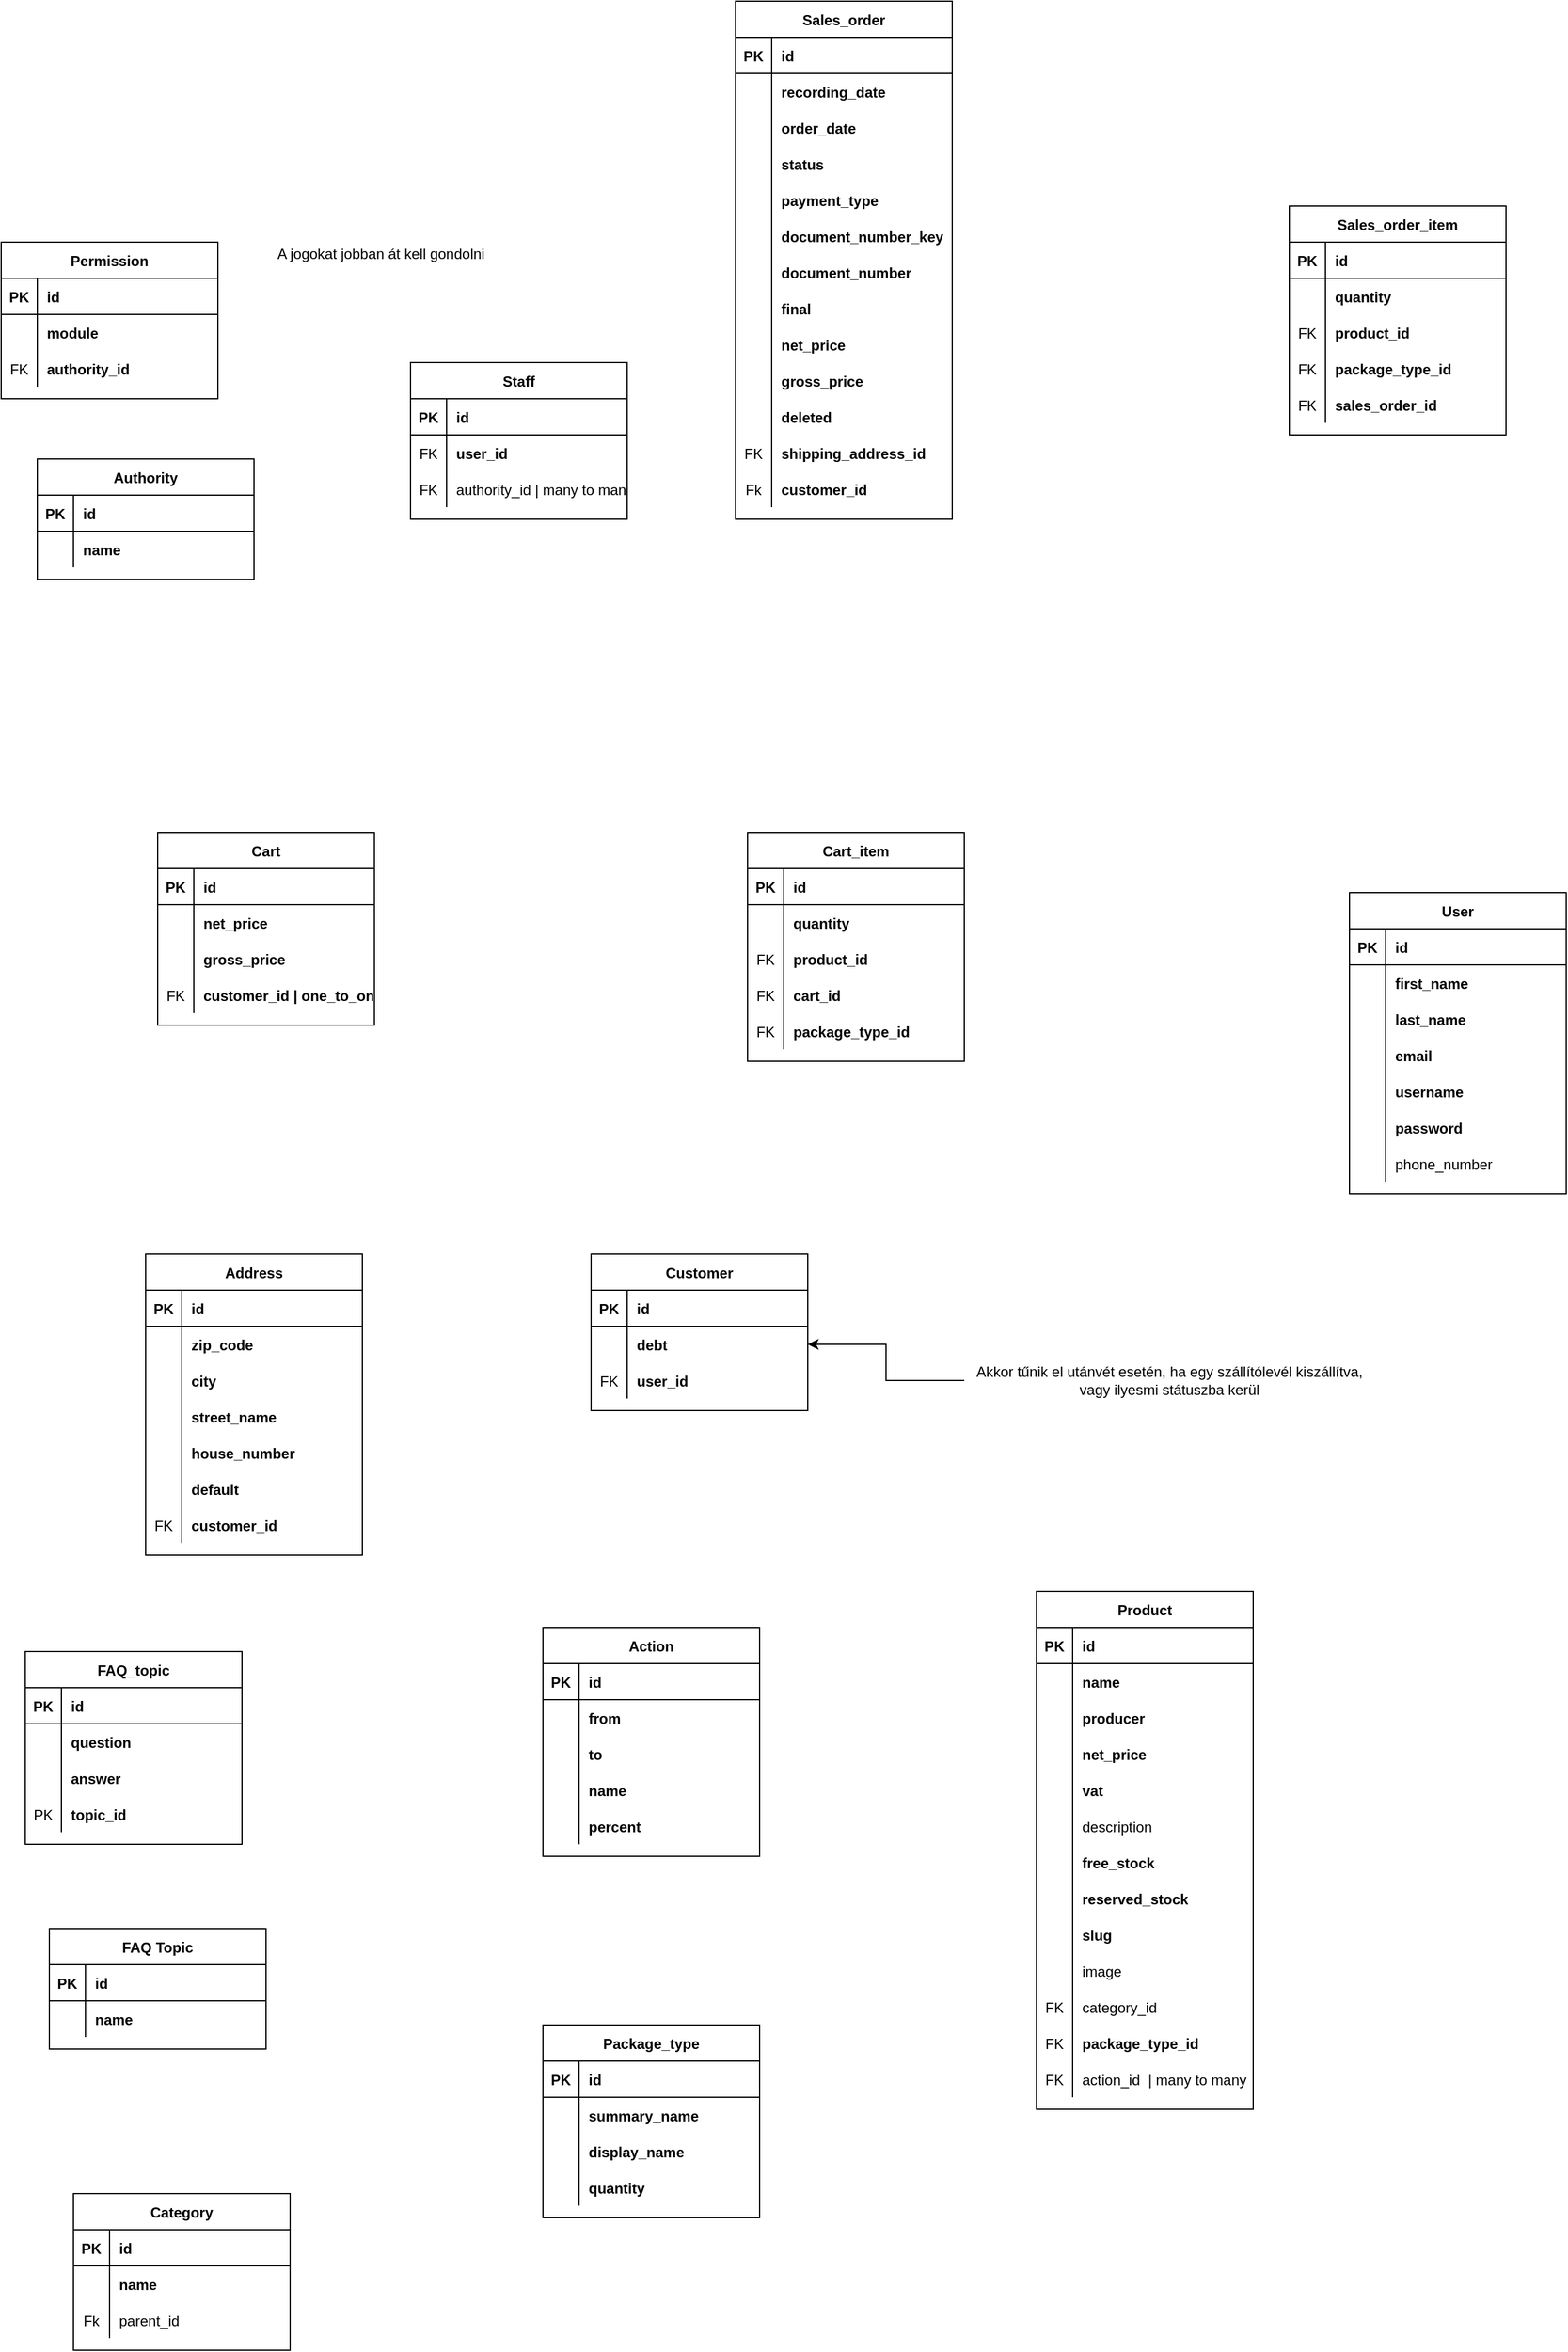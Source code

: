 <mxfile version="16.6.3" type="device"><diagram id="R2lEEEUBdFMjLlhIrx00" name="Page-1"><mxGraphModel dx="1422" dy="754" grid="1" gridSize="10" guides="1" tooltips="1" connect="1" arrows="1" fold="1" page="1" pageScale="1" pageWidth="100000" pageHeight="200000" math="0" shadow="0" extFonts="Permanent Marker^https://fonts.googleapis.com/css?family=Permanent+Marker"><root><mxCell id="0"/><mxCell id="1" parent="0"/><mxCell id="Vwx5HujIj2o57vI5I0Dt-5" value="Category" style="shape=table;startSize=30;container=1;collapsible=1;childLayout=tableLayout;fixedRows=1;rowLines=0;fontStyle=1;align=center;resizeLast=1;strokeColor=default;strokeWidth=1;fillColor=default;" parent="1" vertex="1"><mxGeometry x="140" y="2050" width="180" height="130" as="geometry"><mxRectangle x="110" y="80" width="90" height="30" as="alternateBounds"/></mxGeometry></mxCell><mxCell id="Vwx5HujIj2o57vI5I0Dt-6" value="" style="shape=tableRow;horizontal=0;startSize=0;swimlaneHead=0;swimlaneBody=0;fillColor=none;collapsible=0;dropTarget=0;points=[[0,0.5],[1,0.5]];portConstraint=eastwest;top=0;left=0;right=0;bottom=1;strokeColor=default;strokeWidth=1;" parent="Vwx5HujIj2o57vI5I0Dt-5" vertex="1"><mxGeometry y="30" width="180" height="30" as="geometry"/></mxCell><mxCell id="Vwx5HujIj2o57vI5I0Dt-7" value="PK" style="shape=partialRectangle;connectable=0;fillColor=none;top=0;left=0;bottom=0;right=0;fontStyle=1;overflow=hidden;strokeColor=default;strokeWidth=1;" parent="Vwx5HujIj2o57vI5I0Dt-6" vertex="1"><mxGeometry width="30" height="30" as="geometry"><mxRectangle width="30" height="30" as="alternateBounds"/></mxGeometry></mxCell><mxCell id="Vwx5HujIj2o57vI5I0Dt-8" value="id" style="shape=partialRectangle;connectable=0;fillColor=none;top=0;left=0;bottom=0;right=0;align=left;spacingLeft=6;fontStyle=1;overflow=hidden;strokeColor=default;strokeWidth=1;" parent="Vwx5HujIj2o57vI5I0Dt-6" vertex="1"><mxGeometry x="30" width="150" height="30" as="geometry"><mxRectangle width="150" height="30" as="alternateBounds"/></mxGeometry></mxCell><mxCell id="Vwx5HujIj2o57vI5I0Dt-12" value="" style="shape=tableRow;horizontal=0;startSize=0;swimlaneHead=0;swimlaneBody=0;fillColor=none;collapsible=0;dropTarget=0;points=[[0,0.5],[1,0.5]];portConstraint=eastwest;top=0;left=0;right=0;bottom=0;strokeColor=default;strokeWidth=1;" parent="Vwx5HujIj2o57vI5I0Dt-5" vertex="1"><mxGeometry y="60" width="180" height="30" as="geometry"/></mxCell><mxCell id="Vwx5HujIj2o57vI5I0Dt-13" value="" style="shape=partialRectangle;connectable=0;fillColor=none;top=0;left=0;bottom=0;right=0;editable=1;overflow=hidden;strokeColor=default;strokeWidth=1;" parent="Vwx5HujIj2o57vI5I0Dt-12" vertex="1"><mxGeometry width="30" height="30" as="geometry"><mxRectangle width="30" height="30" as="alternateBounds"/></mxGeometry></mxCell><mxCell id="Vwx5HujIj2o57vI5I0Dt-14" value="name" style="shape=partialRectangle;connectable=0;fillColor=none;top=0;left=0;bottom=0;right=0;align=left;spacingLeft=6;overflow=hidden;strokeColor=default;strokeWidth=1;fontStyle=1" parent="Vwx5HujIj2o57vI5I0Dt-12" vertex="1"><mxGeometry x="30" width="150" height="30" as="geometry"><mxRectangle width="150" height="30" as="alternateBounds"/></mxGeometry></mxCell><mxCell id="Vwx5HujIj2o57vI5I0Dt-15" value="" style="shape=tableRow;horizontal=0;startSize=0;swimlaneHead=0;swimlaneBody=0;fillColor=none;collapsible=0;dropTarget=0;points=[[0,0.5],[1,0.5]];portConstraint=eastwest;top=0;left=0;right=0;bottom=0;strokeColor=default;strokeWidth=1;" parent="Vwx5HujIj2o57vI5I0Dt-5" vertex="1"><mxGeometry y="90" width="180" height="30" as="geometry"/></mxCell><mxCell id="Vwx5HujIj2o57vI5I0Dt-16" value="Fk" style="shape=partialRectangle;connectable=0;fillColor=none;top=0;left=0;bottom=0;right=0;editable=1;overflow=hidden;strokeColor=default;strokeWidth=1;" parent="Vwx5HujIj2o57vI5I0Dt-15" vertex="1"><mxGeometry width="30" height="30" as="geometry"><mxRectangle width="30" height="30" as="alternateBounds"/></mxGeometry></mxCell><mxCell id="Vwx5HujIj2o57vI5I0Dt-17" value="parent_id" style="shape=partialRectangle;connectable=0;fillColor=none;top=0;left=0;bottom=0;right=0;align=left;spacingLeft=6;overflow=hidden;strokeColor=default;strokeWidth=1;fontStyle=0" parent="Vwx5HujIj2o57vI5I0Dt-15" vertex="1"><mxGeometry x="30" width="150" height="30" as="geometry"><mxRectangle width="150" height="30" as="alternateBounds"/></mxGeometry></mxCell><mxCell id="Vwx5HujIj2o57vI5I0Dt-18" value="Product" style="shape=table;startSize=30;container=1;collapsible=1;childLayout=tableLayout;fixedRows=1;rowLines=0;fontStyle=1;align=center;resizeLast=1;strokeColor=default;strokeWidth=1;fillColor=default;" parent="1" vertex="1"><mxGeometry x="940" y="1550" width="180" height="430" as="geometry"><mxRectangle x="370" y="80" width="80" height="30" as="alternateBounds"/></mxGeometry></mxCell><mxCell id="Vwx5HujIj2o57vI5I0Dt-19" value="" style="shape=tableRow;horizontal=0;startSize=0;swimlaneHead=0;swimlaneBody=0;fillColor=none;collapsible=0;dropTarget=0;points=[[0,0.5],[1,0.5]];portConstraint=eastwest;top=0;left=0;right=0;bottom=1;strokeColor=default;strokeWidth=1;" parent="Vwx5HujIj2o57vI5I0Dt-18" vertex="1"><mxGeometry y="30" width="180" height="30" as="geometry"/></mxCell><mxCell id="Vwx5HujIj2o57vI5I0Dt-20" value="PK" style="shape=partialRectangle;connectable=0;fillColor=none;top=0;left=0;bottom=0;right=0;fontStyle=1;overflow=hidden;strokeColor=default;strokeWidth=1;" parent="Vwx5HujIj2o57vI5I0Dt-19" vertex="1"><mxGeometry width="30" height="30" as="geometry"><mxRectangle width="30" height="30" as="alternateBounds"/></mxGeometry></mxCell><mxCell id="Vwx5HujIj2o57vI5I0Dt-21" value="id" style="shape=partialRectangle;connectable=0;fillColor=none;top=0;left=0;bottom=0;right=0;align=left;spacingLeft=6;fontStyle=1;overflow=hidden;strokeColor=default;strokeWidth=1;" parent="Vwx5HujIj2o57vI5I0Dt-19" vertex="1"><mxGeometry x="30" width="150" height="30" as="geometry"><mxRectangle width="150" height="30" as="alternateBounds"/></mxGeometry></mxCell><mxCell id="Vwx5HujIj2o57vI5I0Dt-37" value="" style="shape=tableRow;horizontal=0;startSize=0;swimlaneHead=0;swimlaneBody=0;fillColor=none;collapsible=0;dropTarget=0;points=[[0,0.5],[1,0.5]];portConstraint=eastwest;top=0;left=0;right=0;bottom=0;strokeColor=default;strokeWidth=1;" parent="Vwx5HujIj2o57vI5I0Dt-18" vertex="1"><mxGeometry y="60" width="180" height="30" as="geometry"/></mxCell><mxCell id="Vwx5HujIj2o57vI5I0Dt-38" value="" style="shape=partialRectangle;connectable=0;fillColor=none;top=0;left=0;bottom=0;right=0;editable=1;overflow=hidden;strokeColor=default;strokeWidth=1;" parent="Vwx5HujIj2o57vI5I0Dt-37" vertex="1"><mxGeometry width="30" height="30" as="geometry"><mxRectangle width="30" height="30" as="alternateBounds"/></mxGeometry></mxCell><mxCell id="Vwx5HujIj2o57vI5I0Dt-39" value="name" style="shape=partialRectangle;connectable=0;fillColor=none;top=0;left=0;bottom=0;right=0;align=left;spacingLeft=6;overflow=hidden;strokeColor=default;strokeWidth=1;fontStyle=1" parent="Vwx5HujIj2o57vI5I0Dt-37" vertex="1"><mxGeometry x="30" width="150" height="30" as="geometry"><mxRectangle width="150" height="30" as="alternateBounds"/></mxGeometry></mxCell><mxCell id="Vwx5HujIj2o57vI5I0Dt-43" value="" style="shape=tableRow;horizontal=0;startSize=0;swimlaneHead=0;swimlaneBody=0;fillColor=none;collapsible=0;dropTarget=0;points=[[0,0.5],[1,0.5]];portConstraint=eastwest;top=0;left=0;right=0;bottom=0;strokeColor=default;strokeWidth=1;" parent="Vwx5HujIj2o57vI5I0Dt-18" vertex="1"><mxGeometry y="90" width="180" height="30" as="geometry"/></mxCell><mxCell id="Vwx5HujIj2o57vI5I0Dt-44" value="" style="shape=partialRectangle;connectable=0;fillColor=none;top=0;left=0;bottom=0;right=0;editable=1;overflow=hidden;strokeColor=default;strokeWidth=1;" parent="Vwx5HujIj2o57vI5I0Dt-43" vertex="1"><mxGeometry width="30" height="30" as="geometry"><mxRectangle width="30" height="30" as="alternateBounds"/></mxGeometry></mxCell><mxCell id="Vwx5HujIj2o57vI5I0Dt-45" value="producer" style="shape=partialRectangle;connectable=0;fillColor=none;top=0;left=0;bottom=0;right=0;align=left;spacingLeft=6;overflow=hidden;strokeColor=default;strokeWidth=1;fontStyle=1" parent="Vwx5HujIj2o57vI5I0Dt-43" vertex="1"><mxGeometry x="30" width="150" height="30" as="geometry"><mxRectangle width="150" height="30" as="alternateBounds"/></mxGeometry></mxCell><mxCell id="Vwx5HujIj2o57vI5I0Dt-46" value="" style="shape=tableRow;horizontal=0;startSize=0;swimlaneHead=0;swimlaneBody=0;fillColor=none;collapsible=0;dropTarget=0;points=[[0,0.5],[1,0.5]];portConstraint=eastwest;top=0;left=0;right=0;bottom=0;strokeColor=default;strokeWidth=1;" parent="Vwx5HujIj2o57vI5I0Dt-18" vertex="1"><mxGeometry y="120" width="180" height="30" as="geometry"/></mxCell><mxCell id="Vwx5HujIj2o57vI5I0Dt-47" value="" style="shape=partialRectangle;connectable=0;fillColor=none;top=0;left=0;bottom=0;right=0;editable=1;overflow=hidden;strokeColor=default;strokeWidth=1;" parent="Vwx5HujIj2o57vI5I0Dt-46" vertex="1"><mxGeometry width="30" height="30" as="geometry"><mxRectangle width="30" height="30" as="alternateBounds"/></mxGeometry></mxCell><mxCell id="Vwx5HujIj2o57vI5I0Dt-48" value="net_price" style="shape=partialRectangle;connectable=0;fillColor=none;top=0;left=0;bottom=0;right=0;align=left;spacingLeft=6;overflow=hidden;strokeColor=default;strokeWidth=1;fontStyle=1" parent="Vwx5HujIj2o57vI5I0Dt-46" vertex="1"><mxGeometry x="30" width="150" height="30" as="geometry"><mxRectangle width="150" height="30" as="alternateBounds"/></mxGeometry></mxCell><mxCell id="Vwx5HujIj2o57vI5I0Dt-49" value="" style="shape=tableRow;horizontal=0;startSize=0;swimlaneHead=0;swimlaneBody=0;fillColor=none;collapsible=0;dropTarget=0;points=[[0,0.5],[1,0.5]];portConstraint=eastwest;top=0;left=0;right=0;bottom=0;strokeColor=default;strokeWidth=1;" parent="Vwx5HujIj2o57vI5I0Dt-18" vertex="1"><mxGeometry y="150" width="180" height="30" as="geometry"/></mxCell><mxCell id="Vwx5HujIj2o57vI5I0Dt-50" value="" style="shape=partialRectangle;connectable=0;fillColor=none;top=0;left=0;bottom=0;right=0;editable=1;overflow=hidden;strokeColor=default;strokeWidth=1;" parent="Vwx5HujIj2o57vI5I0Dt-49" vertex="1"><mxGeometry width="30" height="30" as="geometry"><mxRectangle width="30" height="30" as="alternateBounds"/></mxGeometry></mxCell><mxCell id="Vwx5HujIj2o57vI5I0Dt-51" value="vat" style="shape=partialRectangle;connectable=0;fillColor=none;top=0;left=0;bottom=0;right=0;align=left;spacingLeft=6;overflow=hidden;strokeColor=default;strokeWidth=1;fontStyle=1" parent="Vwx5HujIj2o57vI5I0Dt-49" vertex="1"><mxGeometry x="30" width="150" height="30" as="geometry"><mxRectangle width="150" height="30" as="alternateBounds"/></mxGeometry></mxCell><mxCell id="Vwx5HujIj2o57vI5I0Dt-52" value="" style="shape=tableRow;horizontal=0;startSize=0;swimlaneHead=0;swimlaneBody=0;fillColor=none;collapsible=0;dropTarget=0;points=[[0,0.5],[1,0.5]];portConstraint=eastwest;top=0;left=0;right=0;bottom=0;strokeColor=default;strokeWidth=1;" parent="Vwx5HujIj2o57vI5I0Dt-18" vertex="1"><mxGeometry y="180" width="180" height="30" as="geometry"/></mxCell><mxCell id="Vwx5HujIj2o57vI5I0Dt-53" value="" style="shape=partialRectangle;connectable=0;fillColor=none;top=0;left=0;bottom=0;right=0;editable=1;overflow=hidden;strokeColor=default;strokeWidth=1;" parent="Vwx5HujIj2o57vI5I0Dt-52" vertex="1"><mxGeometry width="30" height="30" as="geometry"><mxRectangle width="30" height="30" as="alternateBounds"/></mxGeometry></mxCell><mxCell id="Vwx5HujIj2o57vI5I0Dt-54" value="description" style="shape=partialRectangle;connectable=0;fillColor=none;top=0;left=0;bottom=0;right=0;align=left;spacingLeft=6;overflow=hidden;strokeColor=default;strokeWidth=1;" parent="Vwx5HujIj2o57vI5I0Dt-52" vertex="1"><mxGeometry x="30" width="150" height="30" as="geometry"><mxRectangle width="150" height="30" as="alternateBounds"/></mxGeometry></mxCell><mxCell id="Vwx5HujIj2o57vI5I0Dt-55" value="" style="shape=tableRow;horizontal=0;startSize=0;swimlaneHead=0;swimlaneBody=0;fillColor=none;collapsible=0;dropTarget=0;points=[[0,0.5],[1,0.5]];portConstraint=eastwest;top=0;left=0;right=0;bottom=0;strokeColor=default;strokeWidth=1;" parent="Vwx5HujIj2o57vI5I0Dt-18" vertex="1"><mxGeometry y="210" width="180" height="30" as="geometry"/></mxCell><mxCell id="Vwx5HujIj2o57vI5I0Dt-56" value="" style="shape=partialRectangle;connectable=0;fillColor=none;top=0;left=0;bottom=0;right=0;editable=1;overflow=hidden;strokeColor=default;strokeWidth=1;" parent="Vwx5HujIj2o57vI5I0Dt-55" vertex="1"><mxGeometry width="30" height="30" as="geometry"><mxRectangle width="30" height="30" as="alternateBounds"/></mxGeometry></mxCell><mxCell id="Vwx5HujIj2o57vI5I0Dt-57" value="free_stock" style="shape=partialRectangle;connectable=0;fillColor=none;top=0;left=0;bottom=0;right=0;align=left;spacingLeft=6;overflow=hidden;strokeColor=default;strokeWidth=1;fontStyle=1" parent="Vwx5HujIj2o57vI5I0Dt-55" vertex="1"><mxGeometry x="30" width="150" height="30" as="geometry"><mxRectangle width="150" height="30" as="alternateBounds"/></mxGeometry></mxCell><mxCell id="Vwx5HujIj2o57vI5I0Dt-58" value="" style="shape=tableRow;horizontal=0;startSize=0;swimlaneHead=0;swimlaneBody=0;fillColor=none;collapsible=0;dropTarget=0;points=[[0,0.5],[1,0.5]];portConstraint=eastwest;top=0;left=0;right=0;bottom=0;strokeColor=default;strokeWidth=1;" parent="Vwx5HujIj2o57vI5I0Dt-18" vertex="1"><mxGeometry y="240" width="180" height="30" as="geometry"/></mxCell><mxCell id="Vwx5HujIj2o57vI5I0Dt-59" value="" style="shape=partialRectangle;connectable=0;fillColor=none;top=0;left=0;bottom=0;right=0;editable=1;overflow=hidden;strokeColor=default;strokeWidth=1;" parent="Vwx5HujIj2o57vI5I0Dt-58" vertex="1"><mxGeometry width="30" height="30" as="geometry"><mxRectangle width="30" height="30" as="alternateBounds"/></mxGeometry></mxCell><mxCell id="Vwx5HujIj2o57vI5I0Dt-60" value="reserved_stock" style="shape=partialRectangle;connectable=0;fillColor=none;top=0;left=0;bottom=0;right=0;align=left;spacingLeft=6;overflow=hidden;strokeColor=default;strokeWidth=1;fontStyle=1" parent="Vwx5HujIj2o57vI5I0Dt-58" vertex="1"><mxGeometry x="30" width="150" height="30" as="geometry"><mxRectangle width="150" height="30" as="alternateBounds"/></mxGeometry></mxCell><mxCell id="wjkvNhKgLYCfPKLHiqa1-35" value="" style="shape=tableRow;horizontal=0;startSize=0;swimlaneHead=0;swimlaneBody=0;fillColor=none;collapsible=0;dropTarget=0;points=[[0,0.5],[1,0.5]];portConstraint=eastwest;top=0;left=0;right=0;bottom=0;strokeColor=default;strokeWidth=1;" parent="Vwx5HujIj2o57vI5I0Dt-18" vertex="1"><mxGeometry y="270" width="180" height="30" as="geometry"/></mxCell><mxCell id="wjkvNhKgLYCfPKLHiqa1-36" value="" style="shape=partialRectangle;connectable=0;fillColor=none;top=0;left=0;bottom=0;right=0;editable=1;overflow=hidden;strokeColor=default;strokeWidth=1;" parent="wjkvNhKgLYCfPKLHiqa1-35" vertex="1"><mxGeometry width="30" height="30" as="geometry"><mxRectangle width="30" height="30" as="alternateBounds"/></mxGeometry></mxCell><mxCell id="wjkvNhKgLYCfPKLHiqa1-37" value="slug" style="shape=partialRectangle;connectable=0;fillColor=none;top=0;left=0;bottom=0;right=0;align=left;spacingLeft=6;overflow=hidden;strokeColor=default;strokeWidth=1;fontStyle=1" parent="wjkvNhKgLYCfPKLHiqa1-35" vertex="1"><mxGeometry x="30" width="150" height="30" as="geometry"><mxRectangle width="150" height="30" as="alternateBounds"/></mxGeometry></mxCell><mxCell id="wjkvNhKgLYCfPKLHiqa1-38" value="" style="shape=tableRow;horizontal=0;startSize=0;swimlaneHead=0;swimlaneBody=0;fillColor=none;collapsible=0;dropTarget=0;points=[[0,0.5],[1,0.5]];portConstraint=eastwest;top=0;left=0;right=0;bottom=0;strokeColor=default;strokeWidth=1;" parent="Vwx5HujIj2o57vI5I0Dt-18" vertex="1"><mxGeometry y="300" width="180" height="30" as="geometry"/></mxCell><mxCell id="wjkvNhKgLYCfPKLHiqa1-39" value="" style="shape=partialRectangle;connectable=0;fillColor=none;top=0;left=0;bottom=0;right=0;editable=1;overflow=hidden;strokeColor=default;strokeWidth=1;" parent="wjkvNhKgLYCfPKLHiqa1-38" vertex="1"><mxGeometry width="30" height="30" as="geometry"><mxRectangle width="30" height="30" as="alternateBounds"/></mxGeometry></mxCell><mxCell id="wjkvNhKgLYCfPKLHiqa1-40" value="image" style="shape=partialRectangle;connectable=0;fillColor=none;top=0;left=0;bottom=0;right=0;align=left;spacingLeft=6;overflow=hidden;strokeColor=default;strokeWidth=1;fontStyle=0" parent="wjkvNhKgLYCfPKLHiqa1-38" vertex="1"><mxGeometry x="30" width="150" height="30" as="geometry"><mxRectangle width="150" height="30" as="alternateBounds"/></mxGeometry></mxCell><mxCell id="wjkvNhKgLYCfPKLHiqa1-32" value="" style="shape=tableRow;horizontal=0;startSize=0;swimlaneHead=0;swimlaneBody=0;fillColor=none;collapsible=0;dropTarget=0;points=[[0,0.5],[1,0.5]];portConstraint=eastwest;top=0;left=0;right=0;bottom=0;strokeColor=default;strokeWidth=1;" parent="Vwx5HujIj2o57vI5I0Dt-18" vertex="1"><mxGeometry y="330" width="180" height="30" as="geometry"/></mxCell><mxCell id="wjkvNhKgLYCfPKLHiqa1-33" value="FK" style="shape=partialRectangle;connectable=0;fillColor=none;top=0;left=0;bottom=0;right=0;editable=1;overflow=hidden;strokeColor=default;strokeWidth=1;" parent="wjkvNhKgLYCfPKLHiqa1-32" vertex="1"><mxGeometry width="30" height="30" as="geometry"><mxRectangle width="30" height="30" as="alternateBounds"/></mxGeometry></mxCell><mxCell id="wjkvNhKgLYCfPKLHiqa1-34" value="category_id" style="shape=partialRectangle;connectable=0;fillColor=none;top=0;left=0;bottom=0;right=0;align=left;spacingLeft=6;overflow=hidden;strokeColor=default;strokeWidth=1;fontStyle=0" parent="wjkvNhKgLYCfPKLHiqa1-32" vertex="1"><mxGeometry x="30" width="150" height="30" as="geometry"><mxRectangle width="150" height="30" as="alternateBounds"/></mxGeometry></mxCell><mxCell id="Vwx5HujIj2o57vI5I0Dt-219" value="" style="shape=tableRow;horizontal=0;startSize=0;swimlaneHead=0;swimlaneBody=0;fillColor=none;collapsible=0;dropTarget=0;points=[[0,0.5],[1,0.5]];portConstraint=eastwest;top=0;left=0;right=0;bottom=0;strokeColor=default;strokeWidth=1;" parent="Vwx5HujIj2o57vI5I0Dt-18" vertex="1"><mxGeometry y="360" width="180" height="30" as="geometry"/></mxCell><mxCell id="Vwx5HujIj2o57vI5I0Dt-220" value="FK" style="shape=partialRectangle;connectable=0;fillColor=none;top=0;left=0;bottom=0;right=0;editable=1;overflow=hidden;strokeColor=default;strokeWidth=1;" parent="Vwx5HujIj2o57vI5I0Dt-219" vertex="1"><mxGeometry width="30" height="30" as="geometry"><mxRectangle width="30" height="30" as="alternateBounds"/></mxGeometry></mxCell><mxCell id="Vwx5HujIj2o57vI5I0Dt-221" value="package_type_id" style="shape=partialRectangle;connectable=0;fillColor=none;top=0;left=0;bottom=0;right=0;align=left;spacingLeft=6;overflow=hidden;strokeColor=default;strokeWidth=1;fontStyle=1" parent="Vwx5HujIj2o57vI5I0Dt-219" vertex="1"><mxGeometry x="30" width="150" height="30" as="geometry"><mxRectangle width="150" height="30" as="alternateBounds"/></mxGeometry></mxCell><mxCell id="Vwx5HujIj2o57vI5I0Dt-61" value="" style="shape=tableRow;horizontal=0;startSize=0;swimlaneHead=0;swimlaneBody=0;fillColor=none;collapsible=0;dropTarget=0;points=[[0,0.5],[1,0.5]];portConstraint=eastwest;top=0;left=0;right=0;bottom=0;strokeColor=default;strokeWidth=1;" parent="Vwx5HujIj2o57vI5I0Dt-18" vertex="1"><mxGeometry y="390" width="180" height="30" as="geometry"/></mxCell><mxCell id="Vwx5HujIj2o57vI5I0Dt-62" value="FK" style="shape=partialRectangle;connectable=0;fillColor=none;top=0;left=0;bottom=0;right=0;editable=1;overflow=hidden;strokeColor=default;strokeWidth=1;" parent="Vwx5HujIj2o57vI5I0Dt-61" vertex="1"><mxGeometry width="30" height="30" as="geometry"><mxRectangle width="30" height="30" as="alternateBounds"/></mxGeometry></mxCell><mxCell id="Vwx5HujIj2o57vI5I0Dt-63" value="action_id  | many to many" style="shape=partialRectangle;connectable=0;fillColor=none;top=0;left=0;bottom=0;right=0;align=left;spacingLeft=6;overflow=hidden;strokeColor=default;strokeWidth=1;" parent="Vwx5HujIj2o57vI5I0Dt-61" vertex="1"><mxGeometry x="30" width="150" height="30" as="geometry"><mxRectangle width="150" height="30" as="alternateBounds"/></mxGeometry></mxCell><mxCell id="Vwx5HujIj2o57vI5I0Dt-64" value="Action" style="shape=table;startSize=30;container=1;collapsible=1;childLayout=tableLayout;fixedRows=1;rowLines=0;fontStyle=1;align=center;resizeLast=1;strokeColor=default;strokeWidth=1;fillColor=default;" parent="1" vertex="1"><mxGeometry x="530" y="1580" width="180" height="190" as="geometry"><mxRectangle x="110" y="80" width="90" height="30" as="alternateBounds"/></mxGeometry></mxCell><mxCell id="Vwx5HujIj2o57vI5I0Dt-65" value="" style="shape=tableRow;horizontal=0;startSize=0;swimlaneHead=0;swimlaneBody=0;fillColor=none;collapsible=0;dropTarget=0;points=[[0,0.5],[1,0.5]];portConstraint=eastwest;top=0;left=0;right=0;bottom=1;strokeColor=default;strokeWidth=1;" parent="Vwx5HujIj2o57vI5I0Dt-64" vertex="1"><mxGeometry y="30" width="180" height="30" as="geometry"/></mxCell><mxCell id="Vwx5HujIj2o57vI5I0Dt-66" value="PK" style="shape=partialRectangle;connectable=0;fillColor=none;top=0;left=0;bottom=0;right=0;fontStyle=1;overflow=hidden;strokeColor=default;strokeWidth=1;" parent="Vwx5HujIj2o57vI5I0Dt-65" vertex="1"><mxGeometry width="30" height="30" as="geometry"><mxRectangle width="30" height="30" as="alternateBounds"/></mxGeometry></mxCell><mxCell id="Vwx5HujIj2o57vI5I0Dt-67" value="id" style="shape=partialRectangle;connectable=0;fillColor=none;top=0;left=0;bottom=0;right=0;align=left;spacingLeft=6;fontStyle=1;overflow=hidden;strokeColor=default;strokeWidth=1;" parent="Vwx5HujIj2o57vI5I0Dt-65" vertex="1"><mxGeometry x="30" width="150" height="30" as="geometry"><mxRectangle width="150" height="30" as="alternateBounds"/></mxGeometry></mxCell><mxCell id="Vwx5HujIj2o57vI5I0Dt-68" value="" style="shape=tableRow;horizontal=0;startSize=0;swimlaneHead=0;swimlaneBody=0;fillColor=none;collapsible=0;dropTarget=0;points=[[0,0.5],[1,0.5]];portConstraint=eastwest;top=0;left=0;right=0;bottom=0;strokeColor=default;strokeWidth=1;" parent="Vwx5HujIj2o57vI5I0Dt-64" vertex="1"><mxGeometry y="60" width="180" height="30" as="geometry"/></mxCell><mxCell id="Vwx5HujIj2o57vI5I0Dt-69" value="" style="shape=partialRectangle;connectable=0;fillColor=none;top=0;left=0;bottom=0;right=0;editable=1;overflow=hidden;strokeColor=default;strokeWidth=1;" parent="Vwx5HujIj2o57vI5I0Dt-68" vertex="1"><mxGeometry width="30" height="30" as="geometry"><mxRectangle width="30" height="30" as="alternateBounds"/></mxGeometry></mxCell><mxCell id="Vwx5HujIj2o57vI5I0Dt-70" value="from" style="shape=partialRectangle;connectable=0;fillColor=none;top=0;left=0;bottom=0;right=0;align=left;spacingLeft=6;overflow=hidden;strokeColor=default;strokeWidth=1;fontStyle=1" parent="Vwx5HujIj2o57vI5I0Dt-68" vertex="1"><mxGeometry x="30" width="150" height="30" as="geometry"><mxRectangle width="150" height="30" as="alternateBounds"/></mxGeometry></mxCell><mxCell id="Vwx5HujIj2o57vI5I0Dt-71" value="" style="shape=tableRow;horizontal=0;startSize=0;swimlaneHead=0;swimlaneBody=0;fillColor=none;collapsible=0;dropTarget=0;points=[[0,0.5],[1,0.5]];portConstraint=eastwest;top=0;left=0;right=0;bottom=0;strokeColor=default;strokeWidth=1;" parent="Vwx5HujIj2o57vI5I0Dt-64" vertex="1"><mxGeometry y="90" width="180" height="30" as="geometry"/></mxCell><mxCell id="Vwx5HujIj2o57vI5I0Dt-72" value="" style="shape=partialRectangle;connectable=0;fillColor=none;top=0;left=0;bottom=0;right=0;editable=1;overflow=hidden;strokeColor=default;strokeWidth=1;" parent="Vwx5HujIj2o57vI5I0Dt-71" vertex="1"><mxGeometry width="30" height="30" as="geometry"><mxRectangle width="30" height="30" as="alternateBounds"/></mxGeometry></mxCell><mxCell id="Vwx5HujIj2o57vI5I0Dt-73" value="to" style="shape=partialRectangle;connectable=0;fillColor=none;top=0;left=0;bottom=0;right=0;align=left;spacingLeft=6;overflow=hidden;strokeColor=default;strokeWidth=1;fontStyle=1" parent="Vwx5HujIj2o57vI5I0Dt-71" vertex="1"><mxGeometry x="30" width="150" height="30" as="geometry"><mxRectangle width="150" height="30" as="alternateBounds"/></mxGeometry></mxCell><mxCell id="Vwx5HujIj2o57vI5I0Dt-74" value="" style="shape=tableRow;horizontal=0;startSize=0;swimlaneHead=0;swimlaneBody=0;fillColor=none;collapsible=0;dropTarget=0;points=[[0,0.5],[1,0.5]];portConstraint=eastwest;top=0;left=0;right=0;bottom=0;strokeColor=default;strokeWidth=1;" parent="Vwx5HujIj2o57vI5I0Dt-64" vertex="1"><mxGeometry y="120" width="180" height="30" as="geometry"/></mxCell><mxCell id="Vwx5HujIj2o57vI5I0Dt-75" value="" style="shape=partialRectangle;connectable=0;fillColor=none;top=0;left=0;bottom=0;right=0;editable=1;overflow=hidden;strokeColor=default;strokeWidth=1;" parent="Vwx5HujIj2o57vI5I0Dt-74" vertex="1"><mxGeometry width="30" height="30" as="geometry"><mxRectangle width="30" height="30" as="alternateBounds"/></mxGeometry></mxCell><mxCell id="Vwx5HujIj2o57vI5I0Dt-76" value="name" style="shape=partialRectangle;connectable=0;fillColor=none;top=0;left=0;bottom=0;right=0;align=left;spacingLeft=6;overflow=hidden;strokeColor=default;strokeWidth=1;fontStyle=1" parent="Vwx5HujIj2o57vI5I0Dt-74" vertex="1"><mxGeometry x="30" width="150" height="30" as="geometry"><mxRectangle width="150" height="30" as="alternateBounds"/></mxGeometry></mxCell><mxCell id="wjkvNhKgLYCfPKLHiqa1-29" value="" style="shape=tableRow;horizontal=0;startSize=0;swimlaneHead=0;swimlaneBody=0;fillColor=none;collapsible=0;dropTarget=0;points=[[0,0.5],[1,0.5]];portConstraint=eastwest;top=0;left=0;right=0;bottom=0;strokeColor=default;strokeWidth=1;" parent="Vwx5HujIj2o57vI5I0Dt-64" vertex="1"><mxGeometry y="150" width="180" height="30" as="geometry"/></mxCell><mxCell id="wjkvNhKgLYCfPKLHiqa1-30" value="" style="shape=partialRectangle;connectable=0;fillColor=none;top=0;left=0;bottom=0;right=0;editable=1;overflow=hidden;strokeColor=default;strokeWidth=1;" parent="wjkvNhKgLYCfPKLHiqa1-29" vertex="1"><mxGeometry width="30" height="30" as="geometry"><mxRectangle width="30" height="30" as="alternateBounds"/></mxGeometry></mxCell><mxCell id="wjkvNhKgLYCfPKLHiqa1-31" value="percent" style="shape=partialRectangle;connectable=0;fillColor=none;top=0;left=0;bottom=0;right=0;align=left;spacingLeft=6;overflow=hidden;strokeColor=default;strokeWidth=1;fontStyle=1" parent="wjkvNhKgLYCfPKLHiqa1-29" vertex="1"><mxGeometry x="30" width="150" height="30" as="geometry"><mxRectangle width="150" height="30" as="alternateBounds"/></mxGeometry></mxCell><mxCell id="Vwx5HujIj2o57vI5I0Dt-100" value="Customer" style="shape=table;startSize=30;container=1;collapsible=1;childLayout=tableLayout;fixedRows=1;rowLines=0;fontStyle=1;align=center;resizeLast=1;strokeColor=default;strokeWidth=1;fillColor=default;" parent="1" vertex="1"><mxGeometry x="570" y="1270" width="180" height="130" as="geometry"><mxRectangle x="110" y="80" width="90" height="30" as="alternateBounds"/></mxGeometry></mxCell><mxCell id="Vwx5HujIj2o57vI5I0Dt-101" value="" style="shape=tableRow;horizontal=0;startSize=0;swimlaneHead=0;swimlaneBody=0;fillColor=none;collapsible=0;dropTarget=0;points=[[0,0.5],[1,0.5]];portConstraint=eastwest;top=0;left=0;right=0;bottom=1;strokeColor=default;strokeWidth=1;" parent="Vwx5HujIj2o57vI5I0Dt-100" vertex="1"><mxGeometry y="30" width="180" height="30" as="geometry"/></mxCell><mxCell id="Vwx5HujIj2o57vI5I0Dt-102" value="PK" style="shape=partialRectangle;connectable=0;fillColor=none;top=0;left=0;bottom=0;right=0;fontStyle=1;overflow=hidden;strokeColor=default;strokeWidth=1;" parent="Vwx5HujIj2o57vI5I0Dt-101" vertex="1"><mxGeometry width="30" height="30" as="geometry"><mxRectangle width="30" height="30" as="alternateBounds"/></mxGeometry></mxCell><mxCell id="Vwx5HujIj2o57vI5I0Dt-103" value="id" style="shape=partialRectangle;connectable=0;fillColor=none;top=0;left=0;bottom=0;right=0;align=left;spacingLeft=6;fontStyle=1;overflow=hidden;strokeColor=default;strokeWidth=1;" parent="Vwx5HujIj2o57vI5I0Dt-101" vertex="1"><mxGeometry x="30" width="150" height="30" as="geometry"><mxRectangle width="150" height="30" as="alternateBounds"/></mxGeometry></mxCell><mxCell id="Vwx5HujIj2o57vI5I0Dt-104" value="" style="shape=tableRow;horizontal=0;startSize=0;swimlaneHead=0;swimlaneBody=0;fillColor=none;collapsible=0;dropTarget=0;points=[[0,0.5],[1,0.5]];portConstraint=eastwest;top=0;left=0;right=0;bottom=0;strokeColor=default;strokeWidth=1;" parent="Vwx5HujIj2o57vI5I0Dt-100" vertex="1"><mxGeometry y="60" width="180" height="30" as="geometry"/></mxCell><mxCell id="Vwx5HujIj2o57vI5I0Dt-105" value="" style="shape=partialRectangle;connectable=0;fillColor=none;top=0;left=0;bottom=0;right=0;editable=1;overflow=hidden;strokeColor=default;strokeWidth=1;" parent="Vwx5HujIj2o57vI5I0Dt-104" vertex="1"><mxGeometry width="30" height="30" as="geometry"><mxRectangle width="30" height="30" as="alternateBounds"/></mxGeometry></mxCell><mxCell id="Vwx5HujIj2o57vI5I0Dt-106" value="debt" style="shape=partialRectangle;connectable=0;fillColor=none;top=0;left=0;bottom=0;right=0;align=left;spacingLeft=6;overflow=hidden;strokeColor=default;strokeWidth=1;fontStyle=1" parent="Vwx5HujIj2o57vI5I0Dt-104" vertex="1"><mxGeometry x="30" width="150" height="30" as="geometry"><mxRectangle width="150" height="30" as="alternateBounds"/></mxGeometry></mxCell><mxCell id="Vwx5HujIj2o57vI5I0Dt-203" value="" style="shape=tableRow;horizontal=0;startSize=0;swimlaneHead=0;swimlaneBody=0;fillColor=none;collapsible=0;dropTarget=0;points=[[0,0.5],[1,0.5]];portConstraint=eastwest;top=0;left=0;right=0;bottom=0;strokeColor=default;strokeWidth=1;" parent="Vwx5HujIj2o57vI5I0Dt-100" vertex="1"><mxGeometry y="90" width="180" height="30" as="geometry"/></mxCell><mxCell id="Vwx5HujIj2o57vI5I0Dt-204" value="FK" style="shape=partialRectangle;connectable=0;fillColor=none;top=0;left=0;bottom=0;right=0;editable=1;overflow=hidden;strokeColor=default;strokeWidth=1;" parent="Vwx5HujIj2o57vI5I0Dt-203" vertex="1"><mxGeometry width="30" height="30" as="geometry"><mxRectangle width="30" height="30" as="alternateBounds"/></mxGeometry></mxCell><mxCell id="Vwx5HujIj2o57vI5I0Dt-205" value="user_id" style="shape=partialRectangle;connectable=0;fillColor=none;top=0;left=0;bottom=0;right=0;align=left;spacingLeft=6;overflow=hidden;strokeColor=default;strokeWidth=1;fontStyle=1" parent="Vwx5HujIj2o57vI5I0Dt-203" vertex="1"><mxGeometry x="30" width="150" height="30" as="geometry"><mxRectangle width="150" height="30" as="alternateBounds"/></mxGeometry></mxCell><mxCell id="Vwx5HujIj2o57vI5I0Dt-119" value="Address" style="shape=table;startSize=30;container=1;collapsible=1;childLayout=tableLayout;fixedRows=1;rowLines=0;fontStyle=1;align=center;resizeLast=1;strokeColor=default;strokeWidth=1;fillColor=default;" parent="1" vertex="1"><mxGeometry x="200" y="1270" width="180" height="250" as="geometry"><mxRectangle x="110" y="80" width="90" height="30" as="alternateBounds"/></mxGeometry></mxCell><mxCell id="Vwx5HujIj2o57vI5I0Dt-120" value="" style="shape=tableRow;horizontal=0;startSize=0;swimlaneHead=0;swimlaneBody=0;fillColor=none;collapsible=0;dropTarget=0;points=[[0,0.5],[1,0.5]];portConstraint=eastwest;top=0;left=0;right=0;bottom=1;strokeColor=default;strokeWidth=1;" parent="Vwx5HujIj2o57vI5I0Dt-119" vertex="1"><mxGeometry y="30" width="180" height="30" as="geometry"/></mxCell><mxCell id="Vwx5HujIj2o57vI5I0Dt-121" value="PK" style="shape=partialRectangle;connectable=0;fillColor=none;top=0;left=0;bottom=0;right=0;fontStyle=1;overflow=hidden;strokeColor=default;strokeWidth=1;" parent="Vwx5HujIj2o57vI5I0Dt-120" vertex="1"><mxGeometry width="30" height="30" as="geometry"><mxRectangle width="30" height="30" as="alternateBounds"/></mxGeometry></mxCell><mxCell id="Vwx5HujIj2o57vI5I0Dt-122" value="id" style="shape=partialRectangle;connectable=0;fillColor=none;top=0;left=0;bottom=0;right=0;align=left;spacingLeft=6;fontStyle=1;overflow=hidden;strokeColor=default;strokeWidth=1;" parent="Vwx5HujIj2o57vI5I0Dt-120" vertex="1"><mxGeometry x="30" width="150" height="30" as="geometry"><mxRectangle width="150" height="30" as="alternateBounds"/></mxGeometry></mxCell><mxCell id="Vwx5HujIj2o57vI5I0Dt-135" value="" style="shape=tableRow;horizontal=0;startSize=0;swimlaneHead=0;swimlaneBody=0;fillColor=none;collapsible=0;dropTarget=0;points=[[0,0.5],[1,0.5]];portConstraint=eastwest;top=0;left=0;right=0;bottom=0;strokeColor=default;strokeWidth=1;" parent="Vwx5HujIj2o57vI5I0Dt-119" vertex="1"><mxGeometry y="60" width="180" height="30" as="geometry"/></mxCell><mxCell id="Vwx5HujIj2o57vI5I0Dt-136" value="" style="shape=partialRectangle;connectable=0;fillColor=none;top=0;left=0;bottom=0;right=0;editable=1;overflow=hidden;strokeColor=default;strokeWidth=1;" parent="Vwx5HujIj2o57vI5I0Dt-135" vertex="1"><mxGeometry width="30" height="30" as="geometry"><mxRectangle width="30" height="30" as="alternateBounds"/></mxGeometry></mxCell><mxCell id="Vwx5HujIj2o57vI5I0Dt-137" value="zip_code" style="shape=partialRectangle;connectable=0;fillColor=none;top=0;left=0;bottom=0;right=0;align=left;spacingLeft=6;overflow=hidden;strokeColor=default;strokeWidth=1;fontStyle=1" parent="Vwx5HujIj2o57vI5I0Dt-135" vertex="1"><mxGeometry x="30" width="150" height="30" as="geometry"><mxRectangle width="150" height="30" as="alternateBounds"/></mxGeometry></mxCell><mxCell id="Vwx5HujIj2o57vI5I0Dt-132" value="" style="shape=tableRow;horizontal=0;startSize=0;swimlaneHead=0;swimlaneBody=0;fillColor=none;collapsible=0;dropTarget=0;points=[[0,0.5],[1,0.5]];portConstraint=eastwest;top=0;left=0;right=0;bottom=0;strokeColor=default;strokeWidth=1;" parent="Vwx5HujIj2o57vI5I0Dt-119" vertex="1"><mxGeometry y="90" width="180" height="30" as="geometry"/></mxCell><mxCell id="Vwx5HujIj2o57vI5I0Dt-133" value="" style="shape=partialRectangle;connectable=0;fillColor=none;top=0;left=0;bottom=0;right=0;editable=1;overflow=hidden;strokeColor=default;strokeWidth=1;" parent="Vwx5HujIj2o57vI5I0Dt-132" vertex="1"><mxGeometry width="30" height="30" as="geometry"><mxRectangle width="30" height="30" as="alternateBounds"/></mxGeometry></mxCell><mxCell id="Vwx5HujIj2o57vI5I0Dt-134" value="city" style="shape=partialRectangle;connectable=0;fillColor=none;top=0;left=0;bottom=0;right=0;align=left;spacingLeft=6;overflow=hidden;strokeColor=default;strokeWidth=1;fontStyle=1" parent="Vwx5HujIj2o57vI5I0Dt-132" vertex="1"><mxGeometry x="30" width="150" height="30" as="geometry"><mxRectangle width="150" height="30" as="alternateBounds"/></mxGeometry></mxCell><mxCell id="Vwx5HujIj2o57vI5I0Dt-141" value="" style="shape=tableRow;horizontal=0;startSize=0;swimlaneHead=0;swimlaneBody=0;fillColor=none;collapsible=0;dropTarget=0;points=[[0,0.5],[1,0.5]];portConstraint=eastwest;top=0;left=0;right=0;bottom=0;strokeColor=default;strokeWidth=1;" parent="Vwx5HujIj2o57vI5I0Dt-119" vertex="1"><mxGeometry y="120" width="180" height="30" as="geometry"/></mxCell><mxCell id="Vwx5HujIj2o57vI5I0Dt-142" value="" style="shape=partialRectangle;connectable=0;fillColor=none;top=0;left=0;bottom=0;right=0;editable=1;overflow=hidden;strokeColor=default;strokeWidth=1;" parent="Vwx5HujIj2o57vI5I0Dt-141" vertex="1"><mxGeometry width="30" height="30" as="geometry"><mxRectangle width="30" height="30" as="alternateBounds"/></mxGeometry></mxCell><mxCell id="Vwx5HujIj2o57vI5I0Dt-143" value="street_name" style="shape=partialRectangle;connectable=0;fillColor=none;top=0;left=0;bottom=0;right=0;align=left;spacingLeft=6;overflow=hidden;strokeColor=default;strokeWidth=1;fontStyle=1" parent="Vwx5HujIj2o57vI5I0Dt-141" vertex="1"><mxGeometry x="30" width="150" height="30" as="geometry"><mxRectangle width="150" height="30" as="alternateBounds"/></mxGeometry></mxCell><mxCell id="Vwx5HujIj2o57vI5I0Dt-144" value="" style="shape=tableRow;horizontal=0;startSize=0;swimlaneHead=0;swimlaneBody=0;fillColor=none;collapsible=0;dropTarget=0;points=[[0,0.5],[1,0.5]];portConstraint=eastwest;top=0;left=0;right=0;bottom=0;strokeColor=default;strokeWidth=1;" parent="Vwx5HujIj2o57vI5I0Dt-119" vertex="1"><mxGeometry y="150" width="180" height="30" as="geometry"/></mxCell><mxCell id="Vwx5HujIj2o57vI5I0Dt-145" value="" style="shape=partialRectangle;connectable=0;fillColor=none;top=0;left=0;bottom=0;right=0;editable=1;overflow=hidden;strokeColor=default;strokeWidth=1;" parent="Vwx5HujIj2o57vI5I0Dt-144" vertex="1"><mxGeometry width="30" height="30" as="geometry"><mxRectangle width="30" height="30" as="alternateBounds"/></mxGeometry></mxCell><mxCell id="Vwx5HujIj2o57vI5I0Dt-146" value="house_number" style="shape=partialRectangle;connectable=0;fillColor=none;top=0;left=0;bottom=0;right=0;align=left;spacingLeft=6;overflow=hidden;strokeColor=default;strokeWidth=1;fontStyle=1" parent="Vwx5HujIj2o57vI5I0Dt-144" vertex="1"><mxGeometry x="30" width="150" height="30" as="geometry"><mxRectangle width="150" height="30" as="alternateBounds"/></mxGeometry></mxCell><mxCell id="Vwx5HujIj2o57vI5I0Dt-138" value="" style="shape=tableRow;horizontal=0;startSize=0;swimlaneHead=0;swimlaneBody=0;fillColor=none;collapsible=0;dropTarget=0;points=[[0,0.5],[1,0.5]];portConstraint=eastwest;top=0;left=0;right=0;bottom=0;strokeColor=default;strokeWidth=1;" parent="Vwx5HujIj2o57vI5I0Dt-119" vertex="1"><mxGeometry y="180" width="180" height="30" as="geometry"/></mxCell><mxCell id="Vwx5HujIj2o57vI5I0Dt-139" value="" style="shape=partialRectangle;connectable=0;fillColor=none;top=0;left=0;bottom=0;right=0;editable=1;overflow=hidden;strokeColor=default;strokeWidth=1;" parent="Vwx5HujIj2o57vI5I0Dt-138" vertex="1"><mxGeometry width="30" height="30" as="geometry"><mxRectangle width="30" height="30" as="alternateBounds"/></mxGeometry></mxCell><mxCell id="Vwx5HujIj2o57vI5I0Dt-140" value="default" style="shape=partialRectangle;connectable=0;fillColor=none;top=0;left=0;bottom=0;right=0;align=left;spacingLeft=6;overflow=hidden;strokeColor=default;strokeWidth=1;fontStyle=1" parent="Vwx5HujIj2o57vI5I0Dt-138" vertex="1"><mxGeometry x="30" width="150" height="30" as="geometry"><mxRectangle width="150" height="30" as="alternateBounds"/></mxGeometry></mxCell><mxCell id="Vwx5HujIj2o57vI5I0Dt-123" value="" style="shape=tableRow;horizontal=0;startSize=0;swimlaneHead=0;swimlaneBody=0;fillColor=none;collapsible=0;dropTarget=0;points=[[0,0.5],[1,0.5]];portConstraint=eastwest;top=0;left=0;right=0;bottom=0;strokeColor=default;strokeWidth=1;" parent="Vwx5HujIj2o57vI5I0Dt-119" vertex="1"><mxGeometry y="210" width="180" height="30" as="geometry"/></mxCell><mxCell id="Vwx5HujIj2o57vI5I0Dt-124" value="FK" style="shape=partialRectangle;connectable=0;fillColor=none;top=0;left=0;bottom=0;right=0;editable=1;overflow=hidden;strokeColor=default;strokeWidth=1;" parent="Vwx5HujIj2o57vI5I0Dt-123" vertex="1"><mxGeometry width="30" height="30" as="geometry"><mxRectangle width="30" height="30" as="alternateBounds"/></mxGeometry></mxCell><mxCell id="Vwx5HujIj2o57vI5I0Dt-125" value="customer_id" style="shape=partialRectangle;connectable=0;fillColor=none;top=0;left=0;bottom=0;right=0;align=left;spacingLeft=6;overflow=hidden;strokeColor=default;strokeWidth=1;fontStyle=1" parent="Vwx5HujIj2o57vI5I0Dt-123" vertex="1"><mxGeometry x="30" width="150" height="30" as="geometry"><mxRectangle width="150" height="30" as="alternateBounds"/></mxGeometry></mxCell><mxCell id="Vwx5HujIj2o57vI5I0Dt-163" value="User" style="shape=table;startSize=30;container=1;collapsible=1;childLayout=tableLayout;fixedRows=1;rowLines=0;fontStyle=1;align=center;resizeLast=1;strokeColor=default;strokeWidth=1;fillColor=default;" parent="1" vertex="1"><mxGeometry x="1200" y="970" width="180" height="250" as="geometry"><mxRectangle x="110" y="80" width="90" height="30" as="alternateBounds"/></mxGeometry></mxCell><mxCell id="Vwx5HujIj2o57vI5I0Dt-164" value="" style="shape=tableRow;horizontal=0;startSize=0;swimlaneHead=0;swimlaneBody=0;fillColor=none;collapsible=0;dropTarget=0;points=[[0,0.5],[1,0.5]];portConstraint=eastwest;top=0;left=0;right=0;bottom=1;strokeColor=default;strokeWidth=1;" parent="Vwx5HujIj2o57vI5I0Dt-163" vertex="1"><mxGeometry y="30" width="180" height="30" as="geometry"/></mxCell><mxCell id="Vwx5HujIj2o57vI5I0Dt-165" value="PK" style="shape=partialRectangle;connectable=0;fillColor=none;top=0;left=0;bottom=0;right=0;fontStyle=1;overflow=hidden;strokeColor=default;strokeWidth=1;" parent="Vwx5HujIj2o57vI5I0Dt-164" vertex="1"><mxGeometry width="30" height="30" as="geometry"><mxRectangle width="30" height="30" as="alternateBounds"/></mxGeometry></mxCell><mxCell id="Vwx5HujIj2o57vI5I0Dt-166" value="id" style="shape=partialRectangle;connectable=0;fillColor=none;top=0;left=0;bottom=0;right=0;align=left;spacingLeft=6;fontStyle=1;overflow=hidden;strokeColor=default;strokeWidth=1;" parent="Vwx5HujIj2o57vI5I0Dt-164" vertex="1"><mxGeometry x="30" width="150" height="30" as="geometry"><mxRectangle width="150" height="30" as="alternateBounds"/></mxGeometry></mxCell><mxCell id="Vwx5HujIj2o57vI5I0Dt-170" value="" style="shape=tableRow;horizontal=0;startSize=0;swimlaneHead=0;swimlaneBody=0;fillColor=none;collapsible=0;dropTarget=0;points=[[0,0.5],[1,0.5]];portConstraint=eastwest;top=0;left=0;right=0;bottom=0;strokeColor=default;strokeWidth=1;" parent="Vwx5HujIj2o57vI5I0Dt-163" vertex="1"><mxGeometry y="60" width="180" height="30" as="geometry"/></mxCell><mxCell id="Vwx5HujIj2o57vI5I0Dt-171" value="" style="shape=partialRectangle;connectable=0;fillColor=none;top=0;left=0;bottom=0;right=0;editable=1;overflow=hidden;strokeColor=default;strokeWidth=1;" parent="Vwx5HujIj2o57vI5I0Dt-170" vertex="1"><mxGeometry width="30" height="30" as="geometry"><mxRectangle width="30" height="30" as="alternateBounds"/></mxGeometry></mxCell><mxCell id="Vwx5HujIj2o57vI5I0Dt-172" value="first_name" style="shape=partialRectangle;connectable=0;fillColor=none;top=0;left=0;bottom=0;right=0;align=left;spacingLeft=6;overflow=hidden;strokeColor=default;strokeWidth=1;fontStyle=1" parent="Vwx5HujIj2o57vI5I0Dt-170" vertex="1"><mxGeometry x="30" width="150" height="30" as="geometry"><mxRectangle width="150" height="30" as="alternateBounds"/></mxGeometry></mxCell><mxCell id="Vwx5HujIj2o57vI5I0Dt-173" value="" style="shape=tableRow;horizontal=0;startSize=0;swimlaneHead=0;swimlaneBody=0;fillColor=none;collapsible=0;dropTarget=0;points=[[0,0.5],[1,0.5]];portConstraint=eastwest;top=0;left=0;right=0;bottom=0;strokeColor=default;strokeWidth=1;" parent="Vwx5HujIj2o57vI5I0Dt-163" vertex="1"><mxGeometry y="90" width="180" height="30" as="geometry"/></mxCell><mxCell id="Vwx5HujIj2o57vI5I0Dt-174" value="" style="shape=partialRectangle;connectable=0;fillColor=none;top=0;left=0;bottom=0;right=0;editable=1;overflow=hidden;strokeColor=default;strokeWidth=1;" parent="Vwx5HujIj2o57vI5I0Dt-173" vertex="1"><mxGeometry width="30" height="30" as="geometry"><mxRectangle width="30" height="30" as="alternateBounds"/></mxGeometry></mxCell><mxCell id="Vwx5HujIj2o57vI5I0Dt-175" value="last_name" style="shape=partialRectangle;connectable=0;fillColor=none;top=0;left=0;bottom=0;right=0;align=left;spacingLeft=6;overflow=hidden;strokeColor=default;strokeWidth=1;fontStyle=1" parent="Vwx5HujIj2o57vI5I0Dt-173" vertex="1"><mxGeometry x="30" width="150" height="30" as="geometry"><mxRectangle width="150" height="30" as="alternateBounds"/></mxGeometry></mxCell><mxCell id="Vwx5HujIj2o57vI5I0Dt-167" value="" style="shape=tableRow;horizontal=0;startSize=0;swimlaneHead=0;swimlaneBody=0;fillColor=none;collapsible=0;dropTarget=0;points=[[0,0.5],[1,0.5]];portConstraint=eastwest;top=0;left=0;right=0;bottom=0;strokeColor=default;strokeWidth=1;" parent="Vwx5HujIj2o57vI5I0Dt-163" vertex="1"><mxGeometry y="120" width="180" height="30" as="geometry"/></mxCell><mxCell id="Vwx5HujIj2o57vI5I0Dt-168" value="" style="shape=partialRectangle;connectable=0;fillColor=none;top=0;left=0;bottom=0;right=0;editable=1;overflow=hidden;strokeColor=default;strokeWidth=1;" parent="Vwx5HujIj2o57vI5I0Dt-167" vertex="1"><mxGeometry width="30" height="30" as="geometry"><mxRectangle width="30" height="30" as="alternateBounds"/></mxGeometry></mxCell><mxCell id="Vwx5HujIj2o57vI5I0Dt-169" value="email" style="shape=partialRectangle;connectable=0;fillColor=none;top=0;left=0;bottom=0;right=0;align=left;spacingLeft=6;overflow=hidden;strokeColor=default;strokeWidth=1;fontStyle=1" parent="Vwx5HujIj2o57vI5I0Dt-167" vertex="1"><mxGeometry x="30" width="150" height="30" as="geometry"><mxRectangle width="150" height="30" as="alternateBounds"/></mxGeometry></mxCell><mxCell id="wjkvNhKgLYCfPKLHiqa1-108" value="" style="shape=tableRow;horizontal=0;startSize=0;swimlaneHead=0;swimlaneBody=0;fillColor=none;collapsible=0;dropTarget=0;points=[[0,0.5],[1,0.5]];portConstraint=eastwest;top=0;left=0;right=0;bottom=0;strokeColor=default;strokeWidth=1;" parent="Vwx5HujIj2o57vI5I0Dt-163" vertex="1"><mxGeometry y="150" width="180" height="30" as="geometry"/></mxCell><mxCell id="wjkvNhKgLYCfPKLHiqa1-109" value="" style="shape=partialRectangle;connectable=0;fillColor=none;top=0;left=0;bottom=0;right=0;editable=1;overflow=hidden;strokeColor=default;strokeWidth=1;" parent="wjkvNhKgLYCfPKLHiqa1-108" vertex="1"><mxGeometry width="30" height="30" as="geometry"><mxRectangle width="30" height="30" as="alternateBounds"/></mxGeometry></mxCell><mxCell id="wjkvNhKgLYCfPKLHiqa1-110" value="username" style="shape=partialRectangle;connectable=0;fillColor=none;top=0;left=0;bottom=0;right=0;align=left;spacingLeft=6;overflow=hidden;strokeColor=default;strokeWidth=1;fontStyle=1" parent="wjkvNhKgLYCfPKLHiqa1-108" vertex="1"><mxGeometry x="30" width="150" height="30" as="geometry"><mxRectangle width="150" height="30" as="alternateBounds"/></mxGeometry></mxCell><mxCell id="Vwx5HujIj2o57vI5I0Dt-176" value="" style="shape=tableRow;horizontal=0;startSize=0;swimlaneHead=0;swimlaneBody=0;fillColor=none;collapsible=0;dropTarget=0;points=[[0,0.5],[1,0.5]];portConstraint=eastwest;top=0;left=0;right=0;bottom=0;strokeColor=default;strokeWidth=1;" parent="Vwx5HujIj2o57vI5I0Dt-163" vertex="1"><mxGeometry y="180" width="180" height="30" as="geometry"/></mxCell><mxCell id="Vwx5HujIj2o57vI5I0Dt-177" value="" style="shape=partialRectangle;connectable=0;fillColor=none;top=0;left=0;bottom=0;right=0;editable=1;overflow=hidden;strokeColor=default;strokeWidth=1;" parent="Vwx5HujIj2o57vI5I0Dt-176" vertex="1"><mxGeometry width="30" height="30" as="geometry"><mxRectangle width="30" height="30" as="alternateBounds"/></mxGeometry></mxCell><mxCell id="Vwx5HujIj2o57vI5I0Dt-178" value="password" style="shape=partialRectangle;connectable=0;fillColor=none;top=0;left=0;bottom=0;right=0;align=left;spacingLeft=6;overflow=hidden;strokeColor=default;strokeWidth=1;fontStyle=1" parent="Vwx5HujIj2o57vI5I0Dt-176" vertex="1"><mxGeometry x="30" width="150" height="30" as="geometry"><mxRectangle width="150" height="30" as="alternateBounds"/></mxGeometry></mxCell><mxCell id="Vwx5HujIj2o57vI5I0Dt-179" value="" style="shape=tableRow;horizontal=0;startSize=0;swimlaneHead=0;swimlaneBody=0;fillColor=none;collapsible=0;dropTarget=0;points=[[0,0.5],[1,0.5]];portConstraint=eastwest;top=0;left=0;right=0;bottom=0;strokeColor=default;strokeWidth=1;" parent="Vwx5HujIj2o57vI5I0Dt-163" vertex="1"><mxGeometry y="210" width="180" height="30" as="geometry"/></mxCell><mxCell id="Vwx5HujIj2o57vI5I0Dt-180" value="" style="shape=partialRectangle;connectable=0;fillColor=none;top=0;left=0;bottom=0;right=0;editable=1;overflow=hidden;strokeColor=default;strokeWidth=1;" parent="Vwx5HujIj2o57vI5I0Dt-179" vertex="1"><mxGeometry width="30" height="30" as="geometry"><mxRectangle width="30" height="30" as="alternateBounds"/></mxGeometry></mxCell><mxCell id="Vwx5HujIj2o57vI5I0Dt-181" value="phone_number" style="shape=partialRectangle;connectable=0;fillColor=none;top=0;left=0;bottom=0;right=0;align=left;spacingLeft=6;overflow=hidden;strokeColor=default;strokeWidth=1;" parent="Vwx5HujIj2o57vI5I0Dt-179" vertex="1"><mxGeometry x="30" width="150" height="30" as="geometry"><mxRectangle width="150" height="30" as="alternateBounds"/></mxGeometry></mxCell><mxCell id="Vwx5HujIj2o57vI5I0Dt-183" style="edgeStyle=orthogonalEdgeStyle;rounded=0;orthogonalLoop=1;jettySize=auto;html=1;entryX=1;entryY=0.5;entryDx=0;entryDy=0;" parent="1" source="Vwx5HujIj2o57vI5I0Dt-182" target="Vwx5HujIj2o57vI5I0Dt-104" edge="1"><mxGeometry relative="1" as="geometry"/></mxCell><mxCell id="Vwx5HujIj2o57vI5I0Dt-182" value="Akkor tűnik el utánvét esetén, ha egy szállítólevél kiszállítva,&lt;br&gt;vagy ilyesmi státuszba kerül" style="text;html=1;align=center;verticalAlign=middle;resizable=0;points=[];autosize=1;strokeColor=none;fillColor=none;" parent="1" vertex="1"><mxGeometry x="880" y="1360" width="340" height="30" as="geometry"/></mxCell><mxCell id="Vwx5HujIj2o57vI5I0Dt-184" value="Staff" style="shape=table;startSize=30;container=1;collapsible=1;childLayout=tableLayout;fixedRows=1;rowLines=0;fontStyle=1;align=center;resizeLast=1;strokeColor=default;strokeWidth=1;fillColor=default;" parent="1" vertex="1"><mxGeometry x="420" y="530" width="180" height="130" as="geometry"><mxRectangle x="110" y="80" width="90" height="30" as="alternateBounds"/></mxGeometry></mxCell><mxCell id="Vwx5HujIj2o57vI5I0Dt-185" value="" style="shape=tableRow;horizontal=0;startSize=0;swimlaneHead=0;swimlaneBody=0;fillColor=none;collapsible=0;dropTarget=0;points=[[0,0.5],[1,0.5]];portConstraint=eastwest;top=0;left=0;right=0;bottom=1;strokeColor=default;strokeWidth=1;" parent="Vwx5HujIj2o57vI5I0Dt-184" vertex="1"><mxGeometry y="30" width="180" height="30" as="geometry"/></mxCell><mxCell id="Vwx5HujIj2o57vI5I0Dt-186" value="PK" style="shape=partialRectangle;connectable=0;fillColor=none;top=0;left=0;bottom=0;right=0;fontStyle=1;overflow=hidden;strokeColor=default;strokeWidth=1;" parent="Vwx5HujIj2o57vI5I0Dt-185" vertex="1"><mxGeometry width="30" height="30" as="geometry"><mxRectangle width="30" height="30" as="alternateBounds"/></mxGeometry></mxCell><mxCell id="Vwx5HujIj2o57vI5I0Dt-187" value="id" style="shape=partialRectangle;connectable=0;fillColor=none;top=0;left=0;bottom=0;right=0;align=left;spacingLeft=6;fontStyle=1;overflow=hidden;strokeColor=default;strokeWidth=1;" parent="Vwx5HujIj2o57vI5I0Dt-185" vertex="1"><mxGeometry x="30" width="150" height="30" as="geometry"><mxRectangle width="150" height="30" as="alternateBounds"/></mxGeometry></mxCell><mxCell id="Vwx5HujIj2o57vI5I0Dt-194" value="" style="shape=tableRow;horizontal=0;startSize=0;swimlaneHead=0;swimlaneBody=0;fillColor=none;collapsible=0;dropTarget=0;points=[[0,0.5],[1,0.5]];portConstraint=eastwest;top=0;left=0;right=0;bottom=0;strokeColor=default;strokeWidth=1;" parent="Vwx5HujIj2o57vI5I0Dt-184" vertex="1"><mxGeometry y="60" width="180" height="30" as="geometry"/></mxCell><mxCell id="Vwx5HujIj2o57vI5I0Dt-195" value="FK" style="shape=partialRectangle;connectable=0;fillColor=none;top=0;left=0;bottom=0;right=0;editable=1;overflow=hidden;strokeColor=default;strokeWidth=1;" parent="Vwx5HujIj2o57vI5I0Dt-194" vertex="1"><mxGeometry width="30" height="30" as="geometry"><mxRectangle width="30" height="30" as="alternateBounds"/></mxGeometry></mxCell><mxCell id="Vwx5HujIj2o57vI5I0Dt-196" value="user_id" style="shape=partialRectangle;connectable=0;fillColor=none;top=0;left=0;bottom=0;right=0;align=left;spacingLeft=6;overflow=hidden;strokeColor=default;strokeWidth=1;fontStyle=1" parent="Vwx5HujIj2o57vI5I0Dt-194" vertex="1"><mxGeometry x="30" width="150" height="30" as="geometry"><mxRectangle width="150" height="30" as="alternateBounds"/></mxGeometry></mxCell><mxCell id="Vwx5HujIj2o57vI5I0Dt-188" value="" style="shape=tableRow;horizontal=0;startSize=0;swimlaneHead=0;swimlaneBody=0;fillColor=none;collapsible=0;dropTarget=0;points=[[0,0.5],[1,0.5]];portConstraint=eastwest;top=0;left=0;right=0;bottom=0;strokeColor=default;strokeWidth=1;" parent="Vwx5HujIj2o57vI5I0Dt-184" vertex="1"><mxGeometry y="90" width="180" height="30" as="geometry"/></mxCell><mxCell id="Vwx5HujIj2o57vI5I0Dt-189" value="FK" style="shape=partialRectangle;connectable=0;fillColor=none;top=0;left=0;bottom=0;right=0;editable=1;overflow=hidden;strokeColor=default;strokeWidth=1;" parent="Vwx5HujIj2o57vI5I0Dt-188" vertex="1"><mxGeometry width="30" height="30" as="geometry"><mxRectangle width="30" height="30" as="alternateBounds"/></mxGeometry></mxCell><mxCell id="Vwx5HujIj2o57vI5I0Dt-190" value="authority_id | many to many" style="shape=partialRectangle;connectable=0;fillColor=none;top=0;left=0;bottom=0;right=0;align=left;spacingLeft=6;overflow=hidden;strokeColor=default;strokeWidth=1;fontStyle=0" parent="Vwx5HujIj2o57vI5I0Dt-188" vertex="1"><mxGeometry x="30" width="150" height="30" as="geometry"><mxRectangle width="150" height="30" as="alternateBounds"/></mxGeometry></mxCell><mxCell id="Vwx5HujIj2o57vI5I0Dt-206" value="Authority" style="shape=table;startSize=30;container=1;collapsible=1;childLayout=tableLayout;fixedRows=1;rowLines=0;fontStyle=1;align=center;resizeLast=1;strokeColor=default;strokeWidth=1;fillColor=default;" parent="1" vertex="1"><mxGeometry x="110" y="610" width="180" height="100" as="geometry"><mxRectangle x="110" y="80" width="90" height="30" as="alternateBounds"/></mxGeometry></mxCell><mxCell id="Vwx5HujIj2o57vI5I0Dt-207" value="" style="shape=tableRow;horizontal=0;startSize=0;swimlaneHead=0;swimlaneBody=0;fillColor=none;collapsible=0;dropTarget=0;points=[[0,0.5],[1,0.5]];portConstraint=eastwest;top=0;left=0;right=0;bottom=1;strokeColor=default;strokeWidth=1;" parent="Vwx5HujIj2o57vI5I0Dt-206" vertex="1"><mxGeometry y="30" width="180" height="30" as="geometry"/></mxCell><mxCell id="Vwx5HujIj2o57vI5I0Dt-208" value="PK" style="shape=partialRectangle;connectable=0;fillColor=none;top=0;left=0;bottom=0;right=0;fontStyle=1;overflow=hidden;strokeColor=default;strokeWidth=1;" parent="Vwx5HujIj2o57vI5I0Dt-207" vertex="1"><mxGeometry width="30" height="30" as="geometry"><mxRectangle width="30" height="30" as="alternateBounds"/></mxGeometry></mxCell><mxCell id="Vwx5HujIj2o57vI5I0Dt-209" value="id" style="shape=partialRectangle;connectable=0;fillColor=none;top=0;left=0;bottom=0;right=0;align=left;spacingLeft=6;fontStyle=1;overflow=hidden;strokeColor=default;strokeWidth=1;" parent="Vwx5HujIj2o57vI5I0Dt-207" vertex="1"><mxGeometry x="30" width="150" height="30" as="geometry"><mxRectangle width="150" height="30" as="alternateBounds"/></mxGeometry></mxCell><mxCell id="Vwx5HujIj2o57vI5I0Dt-210" value="" style="shape=tableRow;horizontal=0;startSize=0;swimlaneHead=0;swimlaneBody=0;fillColor=none;collapsible=0;dropTarget=0;points=[[0,0.5],[1,0.5]];portConstraint=eastwest;top=0;left=0;right=0;bottom=0;strokeColor=default;strokeWidth=1;" parent="Vwx5HujIj2o57vI5I0Dt-206" vertex="1"><mxGeometry y="60" width="180" height="30" as="geometry"/></mxCell><mxCell id="Vwx5HujIj2o57vI5I0Dt-211" value="" style="shape=partialRectangle;connectable=0;fillColor=none;top=0;left=0;bottom=0;right=0;editable=1;overflow=hidden;strokeColor=default;strokeWidth=1;" parent="Vwx5HujIj2o57vI5I0Dt-210" vertex="1"><mxGeometry width="30" height="30" as="geometry"><mxRectangle width="30" height="30" as="alternateBounds"/></mxGeometry></mxCell><mxCell id="Vwx5HujIj2o57vI5I0Dt-212" value="name" style="shape=partialRectangle;connectable=0;fillColor=none;top=0;left=0;bottom=0;right=0;align=left;spacingLeft=6;overflow=hidden;strokeColor=default;strokeWidth=1;fontStyle=1" parent="Vwx5HujIj2o57vI5I0Dt-210" vertex="1"><mxGeometry x="30" width="150" height="30" as="geometry"><mxRectangle width="150" height="30" as="alternateBounds"/></mxGeometry></mxCell><mxCell id="Vwx5HujIj2o57vI5I0Dt-222" value="Package_type" style="shape=table;startSize=30;container=1;collapsible=1;childLayout=tableLayout;fixedRows=1;rowLines=0;fontStyle=1;align=center;resizeLast=1;strokeColor=default;strokeWidth=1;fillColor=default;" parent="1" vertex="1"><mxGeometry x="530" y="1910" width="180" height="160" as="geometry"><mxRectangle x="110" y="80" width="90" height="30" as="alternateBounds"/></mxGeometry></mxCell><mxCell id="Vwx5HujIj2o57vI5I0Dt-223" value="" style="shape=tableRow;horizontal=0;startSize=0;swimlaneHead=0;swimlaneBody=0;fillColor=none;collapsible=0;dropTarget=0;points=[[0,0.5],[1,0.5]];portConstraint=eastwest;top=0;left=0;right=0;bottom=1;strokeColor=default;strokeWidth=1;" parent="Vwx5HujIj2o57vI5I0Dt-222" vertex="1"><mxGeometry y="30" width="180" height="30" as="geometry"/></mxCell><mxCell id="Vwx5HujIj2o57vI5I0Dt-224" value="PK" style="shape=partialRectangle;connectable=0;fillColor=none;top=0;left=0;bottom=0;right=0;fontStyle=1;overflow=hidden;strokeColor=default;strokeWidth=1;" parent="Vwx5HujIj2o57vI5I0Dt-223" vertex="1"><mxGeometry width="30" height="30" as="geometry"><mxRectangle width="30" height="30" as="alternateBounds"/></mxGeometry></mxCell><mxCell id="Vwx5HujIj2o57vI5I0Dt-225" value="id" style="shape=partialRectangle;connectable=0;fillColor=none;top=0;left=0;bottom=0;right=0;align=left;spacingLeft=6;fontStyle=1;overflow=hidden;strokeColor=default;strokeWidth=1;" parent="Vwx5HujIj2o57vI5I0Dt-223" vertex="1"><mxGeometry x="30" width="150" height="30" as="geometry"><mxRectangle width="150" height="30" as="alternateBounds"/></mxGeometry></mxCell><mxCell id="Vwx5HujIj2o57vI5I0Dt-226" value="" style="shape=tableRow;horizontal=0;startSize=0;swimlaneHead=0;swimlaneBody=0;fillColor=none;collapsible=0;dropTarget=0;points=[[0,0.5],[1,0.5]];portConstraint=eastwest;top=0;left=0;right=0;bottom=0;strokeColor=default;strokeWidth=1;" parent="Vwx5HujIj2o57vI5I0Dt-222" vertex="1"><mxGeometry y="60" width="180" height="30" as="geometry"/></mxCell><mxCell id="Vwx5HujIj2o57vI5I0Dt-227" value="" style="shape=partialRectangle;connectable=0;fillColor=none;top=0;left=0;bottom=0;right=0;editable=1;overflow=hidden;strokeColor=default;strokeWidth=1;" parent="Vwx5HujIj2o57vI5I0Dt-226" vertex="1"><mxGeometry width="30" height="30" as="geometry"><mxRectangle width="30" height="30" as="alternateBounds"/></mxGeometry></mxCell><mxCell id="Vwx5HujIj2o57vI5I0Dt-228" value="summary_name" style="shape=partialRectangle;connectable=0;fillColor=none;top=0;left=0;bottom=0;right=0;align=left;spacingLeft=6;overflow=hidden;strokeColor=default;strokeWidth=1;fontStyle=1" parent="Vwx5HujIj2o57vI5I0Dt-226" vertex="1"><mxGeometry x="30" width="150" height="30" as="geometry"><mxRectangle width="150" height="30" as="alternateBounds"/></mxGeometry></mxCell><mxCell id="wjkvNhKgLYCfPKLHiqa1-41" value="" style="shape=tableRow;horizontal=0;startSize=0;swimlaneHead=0;swimlaneBody=0;fillColor=none;collapsible=0;dropTarget=0;points=[[0,0.5],[1,0.5]];portConstraint=eastwest;top=0;left=0;right=0;bottom=0;strokeColor=default;strokeWidth=1;" parent="Vwx5HujIj2o57vI5I0Dt-222" vertex="1"><mxGeometry y="90" width="180" height="30" as="geometry"/></mxCell><mxCell id="wjkvNhKgLYCfPKLHiqa1-42" value="" style="shape=partialRectangle;connectable=0;fillColor=none;top=0;left=0;bottom=0;right=0;editable=1;overflow=hidden;strokeColor=default;strokeWidth=1;" parent="wjkvNhKgLYCfPKLHiqa1-41" vertex="1"><mxGeometry width="30" height="30" as="geometry"><mxRectangle width="30" height="30" as="alternateBounds"/></mxGeometry></mxCell><mxCell id="wjkvNhKgLYCfPKLHiqa1-43" value="display_name" style="shape=partialRectangle;connectable=0;fillColor=none;top=0;left=0;bottom=0;right=0;align=left;spacingLeft=6;overflow=hidden;strokeColor=default;strokeWidth=1;fontStyle=1" parent="wjkvNhKgLYCfPKLHiqa1-41" vertex="1"><mxGeometry x="30" width="150" height="30" as="geometry"><mxRectangle width="150" height="30" as="alternateBounds"/></mxGeometry></mxCell><mxCell id="Vwx5HujIj2o57vI5I0Dt-229" value="" style="shape=tableRow;horizontal=0;startSize=0;swimlaneHead=0;swimlaneBody=0;fillColor=none;collapsible=0;dropTarget=0;points=[[0,0.5],[1,0.5]];portConstraint=eastwest;top=0;left=0;right=0;bottom=0;strokeColor=default;strokeWidth=1;" parent="Vwx5HujIj2o57vI5I0Dt-222" vertex="1"><mxGeometry y="120" width="180" height="30" as="geometry"/></mxCell><mxCell id="Vwx5HujIj2o57vI5I0Dt-230" value="" style="shape=partialRectangle;connectable=0;fillColor=none;top=0;left=0;bottom=0;right=0;editable=1;overflow=hidden;strokeColor=default;strokeWidth=1;" parent="Vwx5HujIj2o57vI5I0Dt-229" vertex="1"><mxGeometry width="30" height="30" as="geometry"><mxRectangle width="30" height="30" as="alternateBounds"/></mxGeometry></mxCell><mxCell id="Vwx5HujIj2o57vI5I0Dt-231" value="quantity" style="shape=partialRectangle;connectable=0;fillColor=none;top=0;left=0;bottom=0;right=0;align=left;spacingLeft=6;overflow=hidden;strokeColor=default;strokeWidth=1;fontStyle=1" parent="Vwx5HujIj2o57vI5I0Dt-229" vertex="1"><mxGeometry x="30" width="150" height="30" as="geometry"><mxRectangle width="150" height="30" as="alternateBounds"/></mxGeometry></mxCell><mxCell id="Vwx5HujIj2o57vI5I0Dt-235" value="Permission" style="shape=table;startSize=30;container=1;collapsible=1;childLayout=tableLayout;fixedRows=1;rowLines=0;fontStyle=1;align=center;resizeLast=1;strokeColor=default;strokeWidth=1;fillColor=default;" parent="1" vertex="1"><mxGeometry x="80" y="430" width="180" height="130" as="geometry"><mxRectangle x="110" y="80" width="90" height="30" as="alternateBounds"/></mxGeometry></mxCell><mxCell id="Vwx5HujIj2o57vI5I0Dt-236" value="" style="shape=tableRow;horizontal=0;startSize=0;swimlaneHead=0;swimlaneBody=0;fillColor=none;collapsible=0;dropTarget=0;points=[[0,0.5],[1,0.5]];portConstraint=eastwest;top=0;left=0;right=0;bottom=1;strokeColor=default;strokeWidth=1;" parent="Vwx5HujIj2o57vI5I0Dt-235" vertex="1"><mxGeometry y="30" width="180" height="30" as="geometry"/></mxCell><mxCell id="Vwx5HujIj2o57vI5I0Dt-237" value="PK" style="shape=partialRectangle;connectable=0;fillColor=none;top=0;left=0;bottom=0;right=0;fontStyle=1;overflow=hidden;strokeColor=default;strokeWidth=1;" parent="Vwx5HujIj2o57vI5I0Dt-236" vertex="1"><mxGeometry width="30" height="30" as="geometry"><mxRectangle width="30" height="30" as="alternateBounds"/></mxGeometry></mxCell><mxCell id="Vwx5HujIj2o57vI5I0Dt-238" value="id" style="shape=partialRectangle;connectable=0;fillColor=none;top=0;left=0;bottom=0;right=0;align=left;spacingLeft=6;fontStyle=1;overflow=hidden;strokeColor=default;strokeWidth=1;" parent="Vwx5HujIj2o57vI5I0Dt-236" vertex="1"><mxGeometry x="30" width="150" height="30" as="geometry"><mxRectangle width="150" height="30" as="alternateBounds"/></mxGeometry></mxCell><mxCell id="Vwx5HujIj2o57vI5I0Dt-239" value="" style="shape=tableRow;horizontal=0;startSize=0;swimlaneHead=0;swimlaneBody=0;fillColor=none;collapsible=0;dropTarget=0;points=[[0,0.5],[1,0.5]];portConstraint=eastwest;top=0;left=0;right=0;bottom=0;strokeColor=default;strokeWidth=1;" parent="Vwx5HujIj2o57vI5I0Dt-235" vertex="1"><mxGeometry y="60" width="180" height="30" as="geometry"/></mxCell><mxCell id="Vwx5HujIj2o57vI5I0Dt-240" value="" style="shape=partialRectangle;connectable=0;fillColor=none;top=0;left=0;bottom=0;right=0;editable=1;overflow=hidden;strokeColor=default;strokeWidth=1;" parent="Vwx5HujIj2o57vI5I0Dt-239" vertex="1"><mxGeometry width="30" height="30" as="geometry"><mxRectangle width="30" height="30" as="alternateBounds"/></mxGeometry></mxCell><mxCell id="Vwx5HujIj2o57vI5I0Dt-241" value="module" style="shape=partialRectangle;connectable=0;fillColor=none;top=0;left=0;bottom=0;right=0;align=left;spacingLeft=6;overflow=hidden;strokeColor=default;strokeWidth=1;fontStyle=1" parent="Vwx5HujIj2o57vI5I0Dt-239" vertex="1"><mxGeometry x="30" width="150" height="30" as="geometry"><mxRectangle width="150" height="30" as="alternateBounds"/></mxGeometry></mxCell><mxCell id="Vwx5HujIj2o57vI5I0Dt-242" value="" style="shape=tableRow;horizontal=0;startSize=0;swimlaneHead=0;swimlaneBody=0;fillColor=none;collapsible=0;dropTarget=0;points=[[0,0.5],[1,0.5]];portConstraint=eastwest;top=0;left=0;right=0;bottom=0;strokeColor=default;strokeWidth=1;" parent="Vwx5HujIj2o57vI5I0Dt-235" vertex="1"><mxGeometry y="90" width="180" height="30" as="geometry"/></mxCell><mxCell id="Vwx5HujIj2o57vI5I0Dt-243" value="FK" style="shape=partialRectangle;connectable=0;fillColor=none;top=0;left=0;bottom=0;right=0;editable=1;overflow=hidden;strokeColor=default;strokeWidth=1;" parent="Vwx5HujIj2o57vI5I0Dt-242" vertex="1"><mxGeometry width="30" height="30" as="geometry"><mxRectangle width="30" height="30" as="alternateBounds"/></mxGeometry></mxCell><mxCell id="Vwx5HujIj2o57vI5I0Dt-244" value="authority_id" style="shape=partialRectangle;connectable=0;fillColor=none;top=0;left=0;bottom=0;right=0;align=left;spacingLeft=6;overflow=hidden;strokeColor=default;strokeWidth=1;fontStyle=1" parent="Vwx5HujIj2o57vI5I0Dt-242" vertex="1"><mxGeometry x="30" width="150" height="30" as="geometry"><mxRectangle width="150" height="30" as="alternateBounds"/></mxGeometry></mxCell><mxCell id="Vwx5HujIj2o57vI5I0Dt-245" value="A jogokat jobban át kell gondolni" style="text;html=1;align=center;verticalAlign=middle;resizable=0;points=[];autosize=1;strokeColor=none;fillColor=none;" parent="1" vertex="1"><mxGeometry x="300" y="430" width="190" height="20" as="geometry"/></mxCell><mxCell id="wjkvNhKgLYCfPKLHiqa1-2" value="FAQ Topic" style="shape=table;startSize=30;container=1;collapsible=1;childLayout=tableLayout;fixedRows=1;rowLines=0;fontStyle=1;align=center;resizeLast=1;strokeColor=default;strokeWidth=1;fillColor=default;" parent="1" vertex="1"><mxGeometry x="120" y="1830" width="180" height="100" as="geometry"><mxRectangle x="110" y="80" width="90" height="30" as="alternateBounds"/></mxGeometry></mxCell><mxCell id="wjkvNhKgLYCfPKLHiqa1-3" value="" style="shape=tableRow;horizontal=0;startSize=0;swimlaneHead=0;swimlaneBody=0;fillColor=none;collapsible=0;dropTarget=0;points=[[0,0.5],[1,0.5]];portConstraint=eastwest;top=0;left=0;right=0;bottom=1;strokeColor=default;strokeWidth=1;" parent="wjkvNhKgLYCfPKLHiqa1-2" vertex="1"><mxGeometry y="30" width="180" height="30" as="geometry"/></mxCell><mxCell id="wjkvNhKgLYCfPKLHiqa1-4" value="PK" style="shape=partialRectangle;connectable=0;fillColor=none;top=0;left=0;bottom=0;right=0;fontStyle=1;overflow=hidden;strokeColor=default;strokeWidth=1;" parent="wjkvNhKgLYCfPKLHiqa1-3" vertex="1"><mxGeometry width="30" height="30" as="geometry"><mxRectangle width="30" height="30" as="alternateBounds"/></mxGeometry></mxCell><mxCell id="wjkvNhKgLYCfPKLHiqa1-5" value="id" style="shape=partialRectangle;connectable=0;fillColor=none;top=0;left=0;bottom=0;right=0;align=left;spacingLeft=6;fontStyle=1;overflow=hidden;strokeColor=default;strokeWidth=1;" parent="wjkvNhKgLYCfPKLHiqa1-3" vertex="1"><mxGeometry x="30" width="150" height="30" as="geometry"><mxRectangle width="150" height="30" as="alternateBounds"/></mxGeometry></mxCell><mxCell id="wjkvNhKgLYCfPKLHiqa1-6" value="" style="shape=tableRow;horizontal=0;startSize=0;swimlaneHead=0;swimlaneBody=0;fillColor=none;collapsible=0;dropTarget=0;points=[[0,0.5],[1,0.5]];portConstraint=eastwest;top=0;left=0;right=0;bottom=0;strokeColor=default;strokeWidth=1;" parent="wjkvNhKgLYCfPKLHiqa1-2" vertex="1"><mxGeometry y="60" width="180" height="30" as="geometry"/></mxCell><mxCell id="wjkvNhKgLYCfPKLHiqa1-7" value="" style="shape=partialRectangle;connectable=0;fillColor=none;top=0;left=0;bottom=0;right=0;editable=1;overflow=hidden;strokeColor=default;strokeWidth=1;" parent="wjkvNhKgLYCfPKLHiqa1-6" vertex="1"><mxGeometry width="30" height="30" as="geometry"><mxRectangle width="30" height="30" as="alternateBounds"/></mxGeometry></mxCell><mxCell id="wjkvNhKgLYCfPKLHiqa1-8" value="name" style="shape=partialRectangle;connectable=0;fillColor=none;top=0;left=0;bottom=0;right=0;align=left;spacingLeft=6;overflow=hidden;strokeColor=default;strokeWidth=1;fontStyle=1" parent="wjkvNhKgLYCfPKLHiqa1-6" vertex="1"><mxGeometry x="30" width="150" height="30" as="geometry"><mxRectangle width="150" height="30" as="alternateBounds"/></mxGeometry></mxCell><mxCell id="wjkvNhKgLYCfPKLHiqa1-16" value="FAQ_topic" style="shape=table;startSize=30;container=1;collapsible=1;childLayout=tableLayout;fixedRows=1;rowLines=0;fontStyle=1;align=center;resizeLast=1;strokeColor=default;strokeWidth=1;fillColor=default;" parent="1" vertex="1"><mxGeometry x="100" y="1600" width="180" height="160" as="geometry"><mxRectangle x="110" y="80" width="90" height="30" as="alternateBounds"/></mxGeometry></mxCell><mxCell id="wjkvNhKgLYCfPKLHiqa1-17" value="" style="shape=tableRow;horizontal=0;startSize=0;swimlaneHead=0;swimlaneBody=0;fillColor=none;collapsible=0;dropTarget=0;points=[[0,0.5],[1,0.5]];portConstraint=eastwest;top=0;left=0;right=0;bottom=1;strokeColor=default;strokeWidth=1;" parent="wjkvNhKgLYCfPKLHiqa1-16" vertex="1"><mxGeometry y="30" width="180" height="30" as="geometry"/></mxCell><mxCell id="wjkvNhKgLYCfPKLHiqa1-18" value="PK" style="shape=partialRectangle;connectable=0;fillColor=none;top=0;left=0;bottom=0;right=0;fontStyle=1;overflow=hidden;strokeColor=default;strokeWidth=1;" parent="wjkvNhKgLYCfPKLHiqa1-17" vertex="1"><mxGeometry width="30" height="30" as="geometry"><mxRectangle width="30" height="30" as="alternateBounds"/></mxGeometry></mxCell><mxCell id="wjkvNhKgLYCfPKLHiqa1-19" value="id" style="shape=partialRectangle;connectable=0;fillColor=none;top=0;left=0;bottom=0;right=0;align=left;spacingLeft=6;fontStyle=1;overflow=hidden;strokeColor=default;strokeWidth=1;" parent="wjkvNhKgLYCfPKLHiqa1-17" vertex="1"><mxGeometry x="30" width="150" height="30" as="geometry"><mxRectangle width="150" height="30" as="alternateBounds"/></mxGeometry></mxCell><mxCell id="wjkvNhKgLYCfPKLHiqa1-20" value="" style="shape=tableRow;horizontal=0;startSize=0;swimlaneHead=0;swimlaneBody=0;fillColor=none;collapsible=0;dropTarget=0;points=[[0,0.5],[1,0.5]];portConstraint=eastwest;top=0;left=0;right=0;bottom=0;strokeColor=default;strokeWidth=1;" parent="wjkvNhKgLYCfPKLHiqa1-16" vertex="1"><mxGeometry y="60" width="180" height="30" as="geometry"/></mxCell><mxCell id="wjkvNhKgLYCfPKLHiqa1-21" value="" style="shape=partialRectangle;connectable=0;fillColor=none;top=0;left=0;bottom=0;right=0;editable=1;overflow=hidden;strokeColor=default;strokeWidth=1;" parent="wjkvNhKgLYCfPKLHiqa1-20" vertex="1"><mxGeometry width="30" height="30" as="geometry"><mxRectangle width="30" height="30" as="alternateBounds"/></mxGeometry></mxCell><mxCell id="wjkvNhKgLYCfPKLHiqa1-22" value="question" style="shape=partialRectangle;connectable=0;fillColor=none;top=0;left=0;bottom=0;right=0;align=left;spacingLeft=6;overflow=hidden;strokeColor=default;strokeWidth=1;fontStyle=1" parent="wjkvNhKgLYCfPKLHiqa1-20" vertex="1"><mxGeometry x="30" width="150" height="30" as="geometry"><mxRectangle width="150" height="30" as="alternateBounds"/></mxGeometry></mxCell><mxCell id="wjkvNhKgLYCfPKLHiqa1-23" value="" style="shape=tableRow;horizontal=0;startSize=0;swimlaneHead=0;swimlaneBody=0;fillColor=none;collapsible=0;dropTarget=0;points=[[0,0.5],[1,0.5]];portConstraint=eastwest;top=0;left=0;right=0;bottom=0;strokeColor=default;strokeWidth=1;" parent="wjkvNhKgLYCfPKLHiqa1-16" vertex="1"><mxGeometry y="90" width="180" height="30" as="geometry"/></mxCell><mxCell id="wjkvNhKgLYCfPKLHiqa1-24" value="" style="shape=partialRectangle;connectable=0;fillColor=none;top=0;left=0;bottom=0;right=0;editable=1;overflow=hidden;strokeColor=default;strokeWidth=1;" parent="wjkvNhKgLYCfPKLHiqa1-23" vertex="1"><mxGeometry width="30" height="30" as="geometry"><mxRectangle width="30" height="30" as="alternateBounds"/></mxGeometry></mxCell><mxCell id="wjkvNhKgLYCfPKLHiqa1-25" value="answer" style="shape=partialRectangle;connectable=0;fillColor=none;top=0;left=0;bottom=0;right=0;align=left;spacingLeft=6;overflow=hidden;strokeColor=default;strokeWidth=1;fontStyle=1" parent="wjkvNhKgLYCfPKLHiqa1-23" vertex="1"><mxGeometry x="30" width="150" height="30" as="geometry"><mxRectangle width="150" height="30" as="alternateBounds"/></mxGeometry></mxCell><mxCell id="wjkvNhKgLYCfPKLHiqa1-26" value="" style="shape=tableRow;horizontal=0;startSize=0;swimlaneHead=0;swimlaneBody=0;fillColor=none;collapsible=0;dropTarget=0;points=[[0,0.5],[1,0.5]];portConstraint=eastwest;top=0;left=0;right=0;bottom=0;strokeColor=default;strokeWidth=1;" parent="wjkvNhKgLYCfPKLHiqa1-16" vertex="1"><mxGeometry y="120" width="180" height="30" as="geometry"/></mxCell><mxCell id="wjkvNhKgLYCfPKLHiqa1-27" value="PK" style="shape=partialRectangle;connectable=0;fillColor=none;top=0;left=0;bottom=0;right=0;editable=1;overflow=hidden;strokeColor=default;strokeWidth=1;" parent="wjkvNhKgLYCfPKLHiqa1-26" vertex="1"><mxGeometry width="30" height="30" as="geometry"><mxRectangle width="30" height="30" as="alternateBounds"/></mxGeometry></mxCell><mxCell id="wjkvNhKgLYCfPKLHiqa1-28" value="topic_id" style="shape=partialRectangle;connectable=0;fillColor=none;top=0;left=0;bottom=0;right=0;align=left;spacingLeft=6;overflow=hidden;strokeColor=default;strokeWidth=1;fontStyle=1" parent="wjkvNhKgLYCfPKLHiqa1-26" vertex="1"><mxGeometry x="30" width="150" height="30" as="geometry"><mxRectangle width="150" height="30" as="alternateBounds"/></mxGeometry></mxCell><mxCell id="wjkvNhKgLYCfPKLHiqa1-45" value="Sales_order" style="shape=table;startSize=30;container=1;collapsible=1;childLayout=tableLayout;fixedRows=1;rowLines=0;fontStyle=1;align=center;resizeLast=1;strokeColor=default;strokeWidth=1;fillColor=default;" parent="1" vertex="1"><mxGeometry x="690" y="230" width="180" height="430" as="geometry"><mxRectangle x="110" y="80" width="90" height="30" as="alternateBounds"/></mxGeometry></mxCell><mxCell id="wjkvNhKgLYCfPKLHiqa1-46" value="" style="shape=tableRow;horizontal=0;startSize=0;swimlaneHead=0;swimlaneBody=0;fillColor=none;collapsible=0;dropTarget=0;points=[[0,0.5],[1,0.5]];portConstraint=eastwest;top=0;left=0;right=0;bottom=1;strokeColor=default;strokeWidth=1;" parent="wjkvNhKgLYCfPKLHiqa1-45" vertex="1"><mxGeometry y="30" width="180" height="30" as="geometry"/></mxCell><mxCell id="wjkvNhKgLYCfPKLHiqa1-47" value="PK" style="shape=partialRectangle;connectable=0;fillColor=none;top=0;left=0;bottom=0;right=0;fontStyle=1;overflow=hidden;strokeColor=default;strokeWidth=1;" parent="wjkvNhKgLYCfPKLHiqa1-46" vertex="1"><mxGeometry width="30" height="30" as="geometry"><mxRectangle width="30" height="30" as="alternateBounds"/></mxGeometry></mxCell><mxCell id="wjkvNhKgLYCfPKLHiqa1-48" value="id" style="shape=partialRectangle;connectable=0;fillColor=none;top=0;left=0;bottom=0;right=0;align=left;spacingLeft=6;fontStyle=1;overflow=hidden;strokeColor=default;strokeWidth=1;" parent="wjkvNhKgLYCfPKLHiqa1-46" vertex="1"><mxGeometry x="30" width="150" height="30" as="geometry"><mxRectangle width="150" height="30" as="alternateBounds"/></mxGeometry></mxCell><mxCell id="wjkvNhKgLYCfPKLHiqa1-52" value="" style="shape=tableRow;horizontal=0;startSize=0;swimlaneHead=0;swimlaneBody=0;fillColor=none;collapsible=0;dropTarget=0;points=[[0,0.5],[1,0.5]];portConstraint=eastwest;top=0;left=0;right=0;bottom=0;strokeColor=default;strokeWidth=1;" parent="wjkvNhKgLYCfPKLHiqa1-45" vertex="1"><mxGeometry y="60" width="180" height="30" as="geometry"/></mxCell><mxCell id="wjkvNhKgLYCfPKLHiqa1-53" value="" style="shape=partialRectangle;connectable=0;fillColor=none;top=0;left=0;bottom=0;right=0;editable=1;overflow=hidden;strokeColor=default;strokeWidth=1;" parent="wjkvNhKgLYCfPKLHiqa1-52" vertex="1"><mxGeometry width="30" height="30" as="geometry"><mxRectangle width="30" height="30" as="alternateBounds"/></mxGeometry></mxCell><mxCell id="wjkvNhKgLYCfPKLHiqa1-54" value="recording_date" style="shape=partialRectangle;connectable=0;fillColor=none;top=0;left=0;bottom=0;right=0;align=left;spacingLeft=6;overflow=hidden;strokeColor=default;strokeWidth=1;fontStyle=1" parent="wjkvNhKgLYCfPKLHiqa1-52" vertex="1"><mxGeometry x="30" width="150" height="30" as="geometry"><mxRectangle width="150" height="30" as="alternateBounds"/></mxGeometry></mxCell><mxCell id="wjkvNhKgLYCfPKLHiqa1-65" value="" style="shape=tableRow;horizontal=0;startSize=0;swimlaneHead=0;swimlaneBody=0;fillColor=none;collapsible=0;dropTarget=0;points=[[0,0.5],[1,0.5]];portConstraint=eastwest;top=0;left=0;right=0;bottom=0;strokeColor=default;strokeWidth=1;" parent="wjkvNhKgLYCfPKLHiqa1-45" vertex="1"><mxGeometry y="90" width="180" height="30" as="geometry"/></mxCell><mxCell id="wjkvNhKgLYCfPKLHiqa1-66" value="" style="shape=partialRectangle;connectable=0;fillColor=none;top=0;left=0;bottom=0;right=0;editable=1;overflow=hidden;strokeColor=default;strokeWidth=1;" parent="wjkvNhKgLYCfPKLHiqa1-65" vertex="1"><mxGeometry width="30" height="30" as="geometry"><mxRectangle width="30" height="30" as="alternateBounds"/></mxGeometry></mxCell><mxCell id="wjkvNhKgLYCfPKLHiqa1-67" value="order_date" style="shape=partialRectangle;connectable=0;fillColor=none;top=0;left=0;bottom=0;right=0;align=left;spacingLeft=6;overflow=hidden;strokeColor=default;strokeWidth=1;fontStyle=1" parent="wjkvNhKgLYCfPKLHiqa1-65" vertex="1"><mxGeometry x="30" width="150" height="30" as="geometry"><mxRectangle width="150" height="30" as="alternateBounds"/></mxGeometry></mxCell><mxCell id="wjkvNhKgLYCfPKLHiqa1-68" value="" style="shape=tableRow;horizontal=0;startSize=0;swimlaneHead=0;swimlaneBody=0;fillColor=none;collapsible=0;dropTarget=0;points=[[0,0.5],[1,0.5]];portConstraint=eastwest;top=0;left=0;right=0;bottom=0;strokeColor=default;strokeWidth=1;" parent="wjkvNhKgLYCfPKLHiqa1-45" vertex="1"><mxGeometry y="120" width="180" height="30" as="geometry"/></mxCell><mxCell id="wjkvNhKgLYCfPKLHiqa1-69" value="" style="shape=partialRectangle;connectable=0;fillColor=none;top=0;left=0;bottom=0;right=0;editable=1;overflow=hidden;strokeColor=default;strokeWidth=1;" parent="wjkvNhKgLYCfPKLHiqa1-68" vertex="1"><mxGeometry width="30" height="30" as="geometry"><mxRectangle width="30" height="30" as="alternateBounds"/></mxGeometry></mxCell><mxCell id="wjkvNhKgLYCfPKLHiqa1-70" value="status" style="shape=partialRectangle;connectable=0;fillColor=none;top=0;left=0;bottom=0;right=0;align=left;spacingLeft=6;overflow=hidden;strokeColor=default;strokeWidth=1;fontStyle=1" parent="wjkvNhKgLYCfPKLHiqa1-68" vertex="1"><mxGeometry x="30" width="150" height="30" as="geometry"><mxRectangle width="150" height="30" as="alternateBounds"/></mxGeometry></mxCell><mxCell id="wjkvNhKgLYCfPKLHiqa1-74" value="" style="shape=tableRow;horizontal=0;startSize=0;swimlaneHead=0;swimlaneBody=0;fillColor=none;collapsible=0;dropTarget=0;points=[[0,0.5],[1,0.5]];portConstraint=eastwest;top=0;left=0;right=0;bottom=0;strokeColor=default;strokeWidth=1;" parent="wjkvNhKgLYCfPKLHiqa1-45" vertex="1"><mxGeometry y="150" width="180" height="30" as="geometry"/></mxCell><mxCell id="wjkvNhKgLYCfPKLHiqa1-75" value="" style="shape=partialRectangle;connectable=0;fillColor=none;top=0;left=0;bottom=0;right=0;editable=1;overflow=hidden;strokeColor=default;strokeWidth=1;" parent="wjkvNhKgLYCfPKLHiqa1-74" vertex="1"><mxGeometry width="30" height="30" as="geometry"><mxRectangle width="30" height="30" as="alternateBounds"/></mxGeometry></mxCell><mxCell id="wjkvNhKgLYCfPKLHiqa1-76" value="payment_type" style="shape=partialRectangle;connectable=0;fillColor=none;top=0;left=0;bottom=0;right=0;align=left;spacingLeft=6;overflow=hidden;strokeColor=default;strokeWidth=1;fontStyle=1" parent="wjkvNhKgLYCfPKLHiqa1-74" vertex="1"><mxGeometry x="30" width="150" height="30" as="geometry"><mxRectangle width="150" height="30" as="alternateBounds"/></mxGeometry></mxCell><mxCell id="fVLXni9ll2fX2sLRd2rw-10" value="" style="shape=tableRow;horizontal=0;startSize=0;swimlaneHead=0;swimlaneBody=0;fillColor=none;collapsible=0;dropTarget=0;points=[[0,0.5],[1,0.5]];portConstraint=eastwest;top=0;left=0;right=0;bottom=0;strokeColor=default;strokeWidth=1;" vertex="1" parent="wjkvNhKgLYCfPKLHiqa1-45"><mxGeometry y="180" width="180" height="30" as="geometry"/></mxCell><mxCell id="fVLXni9ll2fX2sLRd2rw-11" value="" style="shape=partialRectangle;connectable=0;fillColor=none;top=0;left=0;bottom=0;right=0;editable=1;overflow=hidden;strokeColor=default;strokeWidth=1;" vertex="1" parent="fVLXni9ll2fX2sLRd2rw-10"><mxGeometry width="30" height="30" as="geometry"><mxRectangle width="30" height="30" as="alternateBounds"/></mxGeometry></mxCell><mxCell id="fVLXni9ll2fX2sLRd2rw-12" value="document_number_key" style="shape=partialRectangle;connectable=0;fillColor=none;top=0;left=0;bottom=0;right=0;align=left;spacingLeft=6;overflow=hidden;strokeColor=default;strokeWidth=1;fontStyle=1" vertex="1" parent="fVLXni9ll2fX2sLRd2rw-10"><mxGeometry x="30" width="150" height="30" as="geometry"><mxRectangle width="150" height="30" as="alternateBounds"/></mxGeometry></mxCell><mxCell id="wjkvNhKgLYCfPKLHiqa1-80" value="" style="shape=tableRow;horizontal=0;startSize=0;swimlaneHead=0;swimlaneBody=0;fillColor=none;collapsible=0;dropTarget=0;points=[[0,0.5],[1,0.5]];portConstraint=eastwest;top=0;left=0;right=0;bottom=0;strokeColor=default;strokeWidth=1;" parent="wjkvNhKgLYCfPKLHiqa1-45" vertex="1"><mxGeometry y="210" width="180" height="30" as="geometry"/></mxCell><mxCell id="wjkvNhKgLYCfPKLHiqa1-81" value="" style="shape=partialRectangle;connectable=0;fillColor=none;top=0;left=0;bottom=0;right=0;editable=1;overflow=hidden;strokeColor=default;strokeWidth=1;" parent="wjkvNhKgLYCfPKLHiqa1-80" vertex="1"><mxGeometry width="30" height="30" as="geometry"><mxRectangle width="30" height="30" as="alternateBounds"/></mxGeometry></mxCell><mxCell id="wjkvNhKgLYCfPKLHiqa1-82" value="document_number" style="shape=partialRectangle;connectable=0;fillColor=none;top=0;left=0;bottom=0;right=0;align=left;spacingLeft=6;overflow=hidden;strokeColor=default;strokeWidth=1;fontStyle=1" parent="wjkvNhKgLYCfPKLHiqa1-80" vertex="1"><mxGeometry x="30" width="150" height="30" as="geometry"><mxRectangle width="150" height="30" as="alternateBounds"/></mxGeometry></mxCell><mxCell id="wjkvNhKgLYCfPKLHiqa1-83" value="" style="shape=tableRow;horizontal=0;startSize=0;swimlaneHead=0;swimlaneBody=0;fillColor=none;collapsible=0;dropTarget=0;points=[[0,0.5],[1,0.5]];portConstraint=eastwest;top=0;left=0;right=0;bottom=0;strokeColor=default;strokeWidth=1;" parent="wjkvNhKgLYCfPKLHiqa1-45" vertex="1"><mxGeometry y="240" width="180" height="30" as="geometry"/></mxCell><mxCell id="wjkvNhKgLYCfPKLHiqa1-84" value="" style="shape=partialRectangle;connectable=0;fillColor=none;top=0;left=0;bottom=0;right=0;editable=1;overflow=hidden;strokeColor=default;strokeWidth=1;" parent="wjkvNhKgLYCfPKLHiqa1-83" vertex="1"><mxGeometry width="30" height="30" as="geometry"><mxRectangle width="30" height="30" as="alternateBounds"/></mxGeometry></mxCell><mxCell id="wjkvNhKgLYCfPKLHiqa1-85" value="final" style="shape=partialRectangle;connectable=0;fillColor=none;top=0;left=0;bottom=0;right=0;align=left;spacingLeft=6;overflow=hidden;strokeColor=default;strokeWidth=1;fontStyle=1" parent="wjkvNhKgLYCfPKLHiqa1-83" vertex="1"><mxGeometry x="30" width="150" height="30" as="geometry"><mxRectangle width="150" height="30" as="alternateBounds"/></mxGeometry></mxCell><mxCell id="wjkvNhKgLYCfPKLHiqa1-86" value="" style="shape=tableRow;horizontal=0;startSize=0;swimlaneHead=0;swimlaneBody=0;fillColor=none;collapsible=0;dropTarget=0;points=[[0,0.5],[1,0.5]];portConstraint=eastwest;top=0;left=0;right=0;bottom=0;strokeColor=default;strokeWidth=1;" parent="wjkvNhKgLYCfPKLHiqa1-45" vertex="1"><mxGeometry y="270" width="180" height="30" as="geometry"/></mxCell><mxCell id="wjkvNhKgLYCfPKLHiqa1-87" value="" style="shape=partialRectangle;connectable=0;fillColor=none;top=0;left=0;bottom=0;right=0;editable=1;overflow=hidden;strokeColor=default;strokeWidth=1;" parent="wjkvNhKgLYCfPKLHiqa1-86" vertex="1"><mxGeometry width="30" height="30" as="geometry"><mxRectangle width="30" height="30" as="alternateBounds"/></mxGeometry></mxCell><mxCell id="wjkvNhKgLYCfPKLHiqa1-88" value="net_price" style="shape=partialRectangle;connectable=0;fillColor=none;top=0;left=0;bottom=0;right=0;align=left;spacingLeft=6;overflow=hidden;strokeColor=default;strokeWidth=1;fontStyle=1" parent="wjkvNhKgLYCfPKLHiqa1-86" vertex="1"><mxGeometry x="30" width="150" height="30" as="geometry"><mxRectangle width="150" height="30" as="alternateBounds"/></mxGeometry></mxCell><mxCell id="wjkvNhKgLYCfPKLHiqa1-89" value="" style="shape=tableRow;horizontal=0;startSize=0;swimlaneHead=0;swimlaneBody=0;fillColor=none;collapsible=0;dropTarget=0;points=[[0,0.5],[1,0.5]];portConstraint=eastwest;top=0;left=0;right=0;bottom=0;strokeColor=default;strokeWidth=1;" parent="wjkvNhKgLYCfPKLHiqa1-45" vertex="1"><mxGeometry y="300" width="180" height="30" as="geometry"/></mxCell><mxCell id="wjkvNhKgLYCfPKLHiqa1-90" value="" style="shape=partialRectangle;connectable=0;fillColor=none;top=0;left=0;bottom=0;right=0;editable=1;overflow=hidden;strokeColor=default;strokeWidth=1;" parent="wjkvNhKgLYCfPKLHiqa1-89" vertex="1"><mxGeometry width="30" height="30" as="geometry"><mxRectangle width="30" height="30" as="alternateBounds"/></mxGeometry></mxCell><mxCell id="wjkvNhKgLYCfPKLHiqa1-91" value="gross_price" style="shape=partialRectangle;connectable=0;fillColor=none;top=0;left=0;bottom=0;right=0;align=left;spacingLeft=6;overflow=hidden;strokeColor=default;strokeWidth=1;fontStyle=1" parent="wjkvNhKgLYCfPKLHiqa1-89" vertex="1"><mxGeometry x="30" width="150" height="30" as="geometry"><mxRectangle width="150" height="30" as="alternateBounds"/></mxGeometry></mxCell><mxCell id="wjkvNhKgLYCfPKLHiqa1-92" value="" style="shape=tableRow;horizontal=0;startSize=0;swimlaneHead=0;swimlaneBody=0;fillColor=none;collapsible=0;dropTarget=0;points=[[0,0.5],[1,0.5]];portConstraint=eastwest;top=0;left=0;right=0;bottom=0;strokeColor=default;strokeWidth=1;" parent="wjkvNhKgLYCfPKLHiqa1-45" vertex="1"><mxGeometry y="330" width="180" height="30" as="geometry"/></mxCell><mxCell id="wjkvNhKgLYCfPKLHiqa1-93" value="" style="shape=partialRectangle;connectable=0;fillColor=none;top=0;left=0;bottom=0;right=0;editable=1;overflow=hidden;strokeColor=default;strokeWidth=1;" parent="wjkvNhKgLYCfPKLHiqa1-92" vertex="1"><mxGeometry width="30" height="30" as="geometry"><mxRectangle width="30" height="30" as="alternateBounds"/></mxGeometry></mxCell><mxCell id="wjkvNhKgLYCfPKLHiqa1-94" value="deleted" style="shape=partialRectangle;connectable=0;fillColor=none;top=0;left=0;bottom=0;right=0;align=left;spacingLeft=6;overflow=hidden;strokeColor=default;strokeWidth=1;fontStyle=1" parent="wjkvNhKgLYCfPKLHiqa1-92" vertex="1"><mxGeometry x="30" width="150" height="30" as="geometry"><mxRectangle width="150" height="30" as="alternateBounds"/></mxGeometry></mxCell><mxCell id="wjkvNhKgLYCfPKLHiqa1-71" value="" style="shape=tableRow;horizontal=0;startSize=0;swimlaneHead=0;swimlaneBody=0;fillColor=none;collapsible=0;dropTarget=0;points=[[0,0.5],[1,0.5]];portConstraint=eastwest;top=0;left=0;right=0;bottom=0;strokeColor=default;strokeWidth=1;" parent="wjkvNhKgLYCfPKLHiqa1-45" vertex="1"><mxGeometry y="360" width="180" height="30" as="geometry"/></mxCell><mxCell id="wjkvNhKgLYCfPKLHiqa1-72" value="FK" style="shape=partialRectangle;connectable=0;fillColor=none;top=0;left=0;bottom=0;right=0;editable=1;overflow=hidden;strokeColor=default;strokeWidth=1;" parent="wjkvNhKgLYCfPKLHiqa1-71" vertex="1"><mxGeometry width="30" height="30" as="geometry"><mxRectangle width="30" height="30" as="alternateBounds"/></mxGeometry></mxCell><mxCell id="wjkvNhKgLYCfPKLHiqa1-73" value="shipping_address_id" style="shape=partialRectangle;connectable=0;fillColor=none;top=0;left=0;bottom=0;right=0;align=left;spacingLeft=6;overflow=hidden;strokeColor=default;strokeWidth=1;fontStyle=1" parent="wjkvNhKgLYCfPKLHiqa1-71" vertex="1"><mxGeometry x="30" width="150" height="30" as="geometry"><mxRectangle width="150" height="30" as="alternateBounds"/></mxGeometry></mxCell><mxCell id="wjkvNhKgLYCfPKLHiqa1-49" value="" style="shape=tableRow;horizontal=0;startSize=0;swimlaneHead=0;swimlaneBody=0;fillColor=none;collapsible=0;dropTarget=0;points=[[0,0.5],[1,0.5]];portConstraint=eastwest;top=0;left=0;right=0;bottom=0;strokeColor=default;strokeWidth=1;" parent="wjkvNhKgLYCfPKLHiqa1-45" vertex="1"><mxGeometry y="390" width="180" height="30" as="geometry"/></mxCell><mxCell id="wjkvNhKgLYCfPKLHiqa1-50" value="Fk" style="shape=partialRectangle;connectable=0;fillColor=none;top=0;left=0;bottom=0;right=0;editable=1;overflow=hidden;strokeColor=default;strokeWidth=1;" parent="wjkvNhKgLYCfPKLHiqa1-49" vertex="1"><mxGeometry width="30" height="30" as="geometry"><mxRectangle width="30" height="30" as="alternateBounds"/></mxGeometry></mxCell><mxCell id="wjkvNhKgLYCfPKLHiqa1-51" value="customer_id" style="shape=partialRectangle;connectable=0;fillColor=none;top=0;left=0;bottom=0;right=0;align=left;spacingLeft=6;overflow=hidden;strokeColor=default;strokeWidth=1;fontStyle=1" parent="wjkvNhKgLYCfPKLHiqa1-49" vertex="1"><mxGeometry x="30" width="150" height="30" as="geometry"><mxRectangle width="150" height="30" as="alternateBounds"/></mxGeometry></mxCell><mxCell id="wjkvNhKgLYCfPKLHiqa1-55" value="Sales_order_item" style="shape=table;startSize=30;container=1;collapsible=1;childLayout=tableLayout;fixedRows=1;rowLines=0;fontStyle=1;align=center;resizeLast=1;strokeColor=default;strokeWidth=1;fillColor=default;" parent="1" vertex="1"><mxGeometry x="1150" y="400" width="180" height="190" as="geometry"><mxRectangle x="110" y="80" width="90" height="30" as="alternateBounds"/></mxGeometry></mxCell><mxCell id="wjkvNhKgLYCfPKLHiqa1-56" value="" style="shape=tableRow;horizontal=0;startSize=0;swimlaneHead=0;swimlaneBody=0;fillColor=none;collapsible=0;dropTarget=0;points=[[0,0.5],[1,0.5]];portConstraint=eastwest;top=0;left=0;right=0;bottom=1;strokeColor=default;strokeWidth=1;" parent="wjkvNhKgLYCfPKLHiqa1-55" vertex="1"><mxGeometry y="30" width="180" height="30" as="geometry"/></mxCell><mxCell id="wjkvNhKgLYCfPKLHiqa1-57" value="PK" style="shape=partialRectangle;connectable=0;fillColor=none;top=0;left=0;bottom=0;right=0;fontStyle=1;overflow=hidden;strokeColor=default;strokeWidth=1;" parent="wjkvNhKgLYCfPKLHiqa1-56" vertex="1"><mxGeometry width="30" height="30" as="geometry"><mxRectangle width="30" height="30" as="alternateBounds"/></mxGeometry></mxCell><mxCell id="wjkvNhKgLYCfPKLHiqa1-58" value="id" style="shape=partialRectangle;connectable=0;fillColor=none;top=0;left=0;bottom=0;right=0;align=left;spacingLeft=6;fontStyle=1;overflow=hidden;strokeColor=default;strokeWidth=1;" parent="wjkvNhKgLYCfPKLHiqa1-56" vertex="1"><mxGeometry x="30" width="150" height="30" as="geometry"><mxRectangle width="150" height="30" as="alternateBounds"/></mxGeometry></mxCell><mxCell id="wjkvNhKgLYCfPKLHiqa1-59" value="" style="shape=tableRow;horizontal=0;startSize=0;swimlaneHead=0;swimlaneBody=0;fillColor=none;collapsible=0;dropTarget=0;points=[[0,0.5],[1,0.5]];portConstraint=eastwest;top=0;left=0;right=0;bottom=0;strokeColor=default;strokeWidth=1;" parent="wjkvNhKgLYCfPKLHiqa1-55" vertex="1"><mxGeometry y="60" width="180" height="30" as="geometry"/></mxCell><mxCell id="wjkvNhKgLYCfPKLHiqa1-60" value="" style="shape=partialRectangle;connectable=0;fillColor=none;top=0;left=0;bottom=0;right=0;editable=1;overflow=hidden;strokeColor=default;strokeWidth=1;" parent="wjkvNhKgLYCfPKLHiqa1-59" vertex="1"><mxGeometry width="30" height="30" as="geometry"><mxRectangle width="30" height="30" as="alternateBounds"/></mxGeometry></mxCell><mxCell id="wjkvNhKgLYCfPKLHiqa1-61" value="quantity" style="shape=partialRectangle;connectable=0;fillColor=none;top=0;left=0;bottom=0;right=0;align=left;spacingLeft=6;overflow=hidden;strokeColor=default;strokeWidth=1;fontStyle=1" parent="wjkvNhKgLYCfPKLHiqa1-59" vertex="1"><mxGeometry x="30" width="150" height="30" as="geometry"><mxRectangle width="150" height="30" as="alternateBounds"/></mxGeometry></mxCell><mxCell id="fVLXni9ll2fX2sLRd2rw-1" value="" style="shape=tableRow;horizontal=0;startSize=0;swimlaneHead=0;swimlaneBody=0;fillColor=none;collapsible=0;dropTarget=0;points=[[0,0.5],[1,0.5]];portConstraint=eastwest;top=0;left=0;right=0;bottom=0;strokeColor=default;strokeWidth=1;" vertex="1" parent="wjkvNhKgLYCfPKLHiqa1-55"><mxGeometry y="90" width="180" height="30" as="geometry"/></mxCell><mxCell id="fVLXni9ll2fX2sLRd2rw-2" value="FK" style="shape=partialRectangle;connectable=0;fillColor=none;top=0;left=0;bottom=0;right=0;editable=1;overflow=hidden;strokeColor=default;strokeWidth=1;" vertex="1" parent="fVLXni9ll2fX2sLRd2rw-1"><mxGeometry width="30" height="30" as="geometry"><mxRectangle width="30" height="30" as="alternateBounds"/></mxGeometry></mxCell><mxCell id="fVLXni9ll2fX2sLRd2rw-3" value="product_id" style="shape=partialRectangle;connectable=0;fillColor=none;top=0;left=0;bottom=0;right=0;align=left;spacingLeft=6;overflow=hidden;strokeColor=default;strokeWidth=1;fontStyle=1" vertex="1" parent="fVLXni9ll2fX2sLRd2rw-1"><mxGeometry x="30" width="150" height="30" as="geometry"><mxRectangle width="150" height="30" as="alternateBounds"/></mxGeometry></mxCell><mxCell id="fVLXni9ll2fX2sLRd2rw-4" value="" style="shape=tableRow;horizontal=0;startSize=0;swimlaneHead=0;swimlaneBody=0;fillColor=none;collapsible=0;dropTarget=0;points=[[0,0.5],[1,0.5]];portConstraint=eastwest;top=0;left=0;right=0;bottom=0;strokeColor=default;strokeWidth=1;" vertex="1" parent="wjkvNhKgLYCfPKLHiqa1-55"><mxGeometry y="120" width="180" height="30" as="geometry"/></mxCell><mxCell id="fVLXni9ll2fX2sLRd2rw-5" value="FK" style="shape=partialRectangle;connectable=0;fillColor=none;top=0;left=0;bottom=0;right=0;editable=1;overflow=hidden;strokeColor=default;strokeWidth=1;" vertex="1" parent="fVLXni9ll2fX2sLRd2rw-4"><mxGeometry width="30" height="30" as="geometry"><mxRectangle width="30" height="30" as="alternateBounds"/></mxGeometry></mxCell><mxCell id="fVLXni9ll2fX2sLRd2rw-6" value="package_type_id" style="shape=partialRectangle;connectable=0;fillColor=none;top=0;left=0;bottom=0;right=0;align=left;spacingLeft=6;overflow=hidden;strokeColor=default;strokeWidth=1;fontStyle=1" vertex="1" parent="fVLXni9ll2fX2sLRd2rw-4"><mxGeometry x="30" width="150" height="30" as="geometry"><mxRectangle width="150" height="30" as="alternateBounds"/></mxGeometry></mxCell><mxCell id="fVLXni9ll2fX2sLRd2rw-7" value="" style="shape=tableRow;horizontal=0;startSize=0;swimlaneHead=0;swimlaneBody=0;fillColor=none;collapsible=0;dropTarget=0;points=[[0,0.5],[1,0.5]];portConstraint=eastwest;top=0;left=0;right=0;bottom=0;strokeColor=default;strokeWidth=1;" vertex="1" parent="wjkvNhKgLYCfPKLHiqa1-55"><mxGeometry y="150" width="180" height="30" as="geometry"/></mxCell><mxCell id="fVLXni9ll2fX2sLRd2rw-8" value="FK" style="shape=partialRectangle;connectable=0;fillColor=none;top=0;left=0;bottom=0;right=0;editable=1;overflow=hidden;strokeColor=default;strokeWidth=1;" vertex="1" parent="fVLXni9ll2fX2sLRd2rw-7"><mxGeometry width="30" height="30" as="geometry"><mxRectangle width="30" height="30" as="alternateBounds"/></mxGeometry></mxCell><mxCell id="fVLXni9ll2fX2sLRd2rw-9" value="sales_order_id" style="shape=partialRectangle;connectable=0;fillColor=none;top=0;left=0;bottom=0;right=0;align=left;spacingLeft=6;overflow=hidden;strokeColor=default;strokeWidth=1;fontStyle=1" vertex="1" parent="fVLXni9ll2fX2sLRd2rw-7"><mxGeometry x="30" width="150" height="30" as="geometry"><mxRectangle width="150" height="30" as="alternateBounds"/></mxGeometry></mxCell><mxCell id="5AxRICcVUoMmChsoFHU3-1" value="Cart" style="shape=table;startSize=30;container=1;collapsible=1;childLayout=tableLayout;fixedRows=1;rowLines=0;fontStyle=1;align=center;resizeLast=1;strokeColor=default;strokeWidth=1;fillColor=default;" parent="1" vertex="1"><mxGeometry x="210" y="920" width="180" height="160" as="geometry"><mxRectangle x="110" y="80" width="90" height="30" as="alternateBounds"/></mxGeometry></mxCell><mxCell id="5AxRICcVUoMmChsoFHU3-2" value="" style="shape=tableRow;horizontal=0;startSize=0;swimlaneHead=0;swimlaneBody=0;fillColor=none;collapsible=0;dropTarget=0;points=[[0,0.5],[1,0.5]];portConstraint=eastwest;top=0;left=0;right=0;bottom=1;strokeColor=default;strokeWidth=1;" parent="5AxRICcVUoMmChsoFHU3-1" vertex="1"><mxGeometry y="30" width="180" height="30" as="geometry"/></mxCell><mxCell id="5AxRICcVUoMmChsoFHU3-3" value="PK" style="shape=partialRectangle;connectable=0;fillColor=none;top=0;left=0;bottom=0;right=0;fontStyle=1;overflow=hidden;strokeColor=default;strokeWidth=1;" parent="5AxRICcVUoMmChsoFHU3-2" vertex="1"><mxGeometry width="30" height="30" as="geometry"><mxRectangle width="30" height="30" as="alternateBounds"/></mxGeometry></mxCell><mxCell id="5AxRICcVUoMmChsoFHU3-4" value="id" style="shape=partialRectangle;connectable=0;fillColor=none;top=0;left=0;bottom=0;right=0;align=left;spacingLeft=6;fontStyle=1;overflow=hidden;strokeColor=default;strokeWidth=1;" parent="5AxRICcVUoMmChsoFHU3-2" vertex="1"><mxGeometry x="30" width="150" height="30" as="geometry"><mxRectangle width="150" height="30" as="alternateBounds"/></mxGeometry></mxCell><mxCell id="5AxRICcVUoMmChsoFHU3-5" value="" style="shape=tableRow;horizontal=0;startSize=0;swimlaneHead=0;swimlaneBody=0;fillColor=none;collapsible=0;dropTarget=0;points=[[0,0.5],[1,0.5]];portConstraint=eastwest;top=0;left=0;right=0;bottom=0;strokeColor=default;strokeWidth=1;" parent="5AxRICcVUoMmChsoFHU3-1" vertex="1"><mxGeometry y="60" width="180" height="30" as="geometry"/></mxCell><mxCell id="5AxRICcVUoMmChsoFHU3-6" value="" style="shape=partialRectangle;connectable=0;fillColor=none;top=0;left=0;bottom=0;right=0;editable=1;overflow=hidden;strokeColor=default;strokeWidth=1;" parent="5AxRICcVUoMmChsoFHU3-5" vertex="1"><mxGeometry width="30" height="30" as="geometry"><mxRectangle width="30" height="30" as="alternateBounds"/></mxGeometry></mxCell><mxCell id="5AxRICcVUoMmChsoFHU3-7" value="net_price" style="shape=partialRectangle;connectable=0;fillColor=none;top=0;left=0;bottom=0;right=0;align=left;spacingLeft=6;overflow=hidden;strokeColor=default;strokeWidth=1;fontStyle=1" parent="5AxRICcVUoMmChsoFHU3-5" vertex="1"><mxGeometry x="30" width="150" height="30" as="geometry"><mxRectangle width="150" height="30" as="alternateBounds"/></mxGeometry></mxCell><mxCell id="5AxRICcVUoMmChsoFHU3-24" value="" style="shape=tableRow;horizontal=0;startSize=0;swimlaneHead=0;swimlaneBody=0;fillColor=none;collapsible=0;dropTarget=0;points=[[0,0.5],[1,0.5]];portConstraint=eastwest;top=0;left=0;right=0;bottom=0;strokeColor=default;strokeWidth=1;" parent="5AxRICcVUoMmChsoFHU3-1" vertex="1"><mxGeometry y="90" width="180" height="30" as="geometry"/></mxCell><mxCell id="5AxRICcVUoMmChsoFHU3-25" value="" style="shape=partialRectangle;connectable=0;fillColor=none;top=0;left=0;bottom=0;right=0;editable=1;overflow=hidden;strokeColor=default;strokeWidth=1;" parent="5AxRICcVUoMmChsoFHU3-24" vertex="1"><mxGeometry width="30" height="30" as="geometry"><mxRectangle width="30" height="30" as="alternateBounds"/></mxGeometry></mxCell><mxCell id="5AxRICcVUoMmChsoFHU3-26" value="gross_price" style="shape=partialRectangle;connectable=0;fillColor=none;top=0;left=0;bottom=0;right=0;align=left;spacingLeft=6;overflow=hidden;strokeColor=default;strokeWidth=1;fontStyle=1" parent="5AxRICcVUoMmChsoFHU3-24" vertex="1"><mxGeometry x="30" width="150" height="30" as="geometry"><mxRectangle width="150" height="30" as="alternateBounds"/></mxGeometry></mxCell><mxCell id="5AxRICcVUoMmChsoFHU3-21" value="" style="shape=tableRow;horizontal=0;startSize=0;swimlaneHead=0;swimlaneBody=0;fillColor=none;collapsible=0;dropTarget=0;points=[[0,0.5],[1,0.5]];portConstraint=eastwest;top=0;left=0;right=0;bottom=0;strokeColor=default;strokeWidth=1;" parent="5AxRICcVUoMmChsoFHU3-1" vertex="1"><mxGeometry y="120" width="180" height="30" as="geometry"/></mxCell><mxCell id="5AxRICcVUoMmChsoFHU3-22" value="FK" style="shape=partialRectangle;connectable=0;fillColor=none;top=0;left=0;bottom=0;right=0;editable=1;overflow=hidden;strokeColor=default;strokeWidth=1;" parent="5AxRICcVUoMmChsoFHU3-21" vertex="1"><mxGeometry width="30" height="30" as="geometry"><mxRectangle width="30" height="30" as="alternateBounds"/></mxGeometry></mxCell><mxCell id="5AxRICcVUoMmChsoFHU3-23" value="customer_id | one_to_one" style="shape=partialRectangle;connectable=0;fillColor=none;top=0;left=0;bottom=0;right=0;align=left;spacingLeft=6;overflow=hidden;strokeColor=default;strokeWidth=1;fontStyle=1" parent="5AxRICcVUoMmChsoFHU3-21" vertex="1"><mxGeometry x="30" width="150" height="30" as="geometry"><mxRectangle width="150" height="30" as="alternateBounds"/></mxGeometry></mxCell><mxCell id="5AxRICcVUoMmChsoFHU3-11" value="Cart_item" style="shape=table;startSize=30;container=1;collapsible=1;childLayout=tableLayout;fixedRows=1;rowLines=0;fontStyle=1;align=center;resizeLast=1;strokeColor=default;strokeWidth=1;fillColor=default;" parent="1" vertex="1"><mxGeometry x="700" y="920" width="180" height="190" as="geometry"><mxRectangle x="110" y="80" width="90" height="30" as="alternateBounds"/></mxGeometry></mxCell><mxCell id="5AxRICcVUoMmChsoFHU3-12" value="" style="shape=tableRow;horizontal=0;startSize=0;swimlaneHead=0;swimlaneBody=0;fillColor=none;collapsible=0;dropTarget=0;points=[[0,0.5],[1,0.5]];portConstraint=eastwest;top=0;left=0;right=0;bottom=1;strokeColor=default;strokeWidth=1;" parent="5AxRICcVUoMmChsoFHU3-11" vertex="1"><mxGeometry y="30" width="180" height="30" as="geometry"/></mxCell><mxCell id="5AxRICcVUoMmChsoFHU3-13" value="PK" style="shape=partialRectangle;connectable=0;fillColor=none;top=0;left=0;bottom=0;right=0;fontStyle=1;overflow=hidden;strokeColor=default;strokeWidth=1;" parent="5AxRICcVUoMmChsoFHU3-12" vertex="1"><mxGeometry width="30" height="30" as="geometry"><mxRectangle width="30" height="30" as="alternateBounds"/></mxGeometry></mxCell><mxCell id="5AxRICcVUoMmChsoFHU3-14" value="id" style="shape=partialRectangle;connectable=0;fillColor=none;top=0;left=0;bottom=0;right=0;align=left;spacingLeft=6;fontStyle=1;overflow=hidden;strokeColor=default;strokeWidth=1;" parent="5AxRICcVUoMmChsoFHU3-12" vertex="1"><mxGeometry x="30" width="150" height="30" as="geometry"><mxRectangle width="150" height="30" as="alternateBounds"/></mxGeometry></mxCell><mxCell id="5AxRICcVUoMmChsoFHU3-30" value="" style="shape=tableRow;horizontal=0;startSize=0;swimlaneHead=0;swimlaneBody=0;fillColor=none;collapsible=0;dropTarget=0;points=[[0,0.5],[1,0.5]];portConstraint=eastwest;top=0;left=0;right=0;bottom=0;strokeColor=default;strokeWidth=1;" parent="5AxRICcVUoMmChsoFHU3-11" vertex="1"><mxGeometry y="60" width="180" height="30" as="geometry"/></mxCell><mxCell id="5AxRICcVUoMmChsoFHU3-31" value="" style="shape=partialRectangle;connectable=0;fillColor=none;top=0;left=0;bottom=0;right=0;editable=1;overflow=hidden;strokeColor=default;strokeWidth=1;" parent="5AxRICcVUoMmChsoFHU3-30" vertex="1"><mxGeometry width="30" height="30" as="geometry"><mxRectangle width="30" height="30" as="alternateBounds"/></mxGeometry></mxCell><mxCell id="5AxRICcVUoMmChsoFHU3-32" value="quantity" style="shape=partialRectangle;connectable=0;fillColor=none;top=0;left=0;bottom=0;right=0;align=left;spacingLeft=6;overflow=hidden;strokeColor=default;strokeWidth=1;fontStyle=1" parent="5AxRICcVUoMmChsoFHU3-30" vertex="1"><mxGeometry x="30" width="150" height="30" as="geometry"><mxRectangle width="150" height="30" as="alternateBounds"/></mxGeometry></mxCell><mxCell id="5AxRICcVUoMmChsoFHU3-15" value="" style="shape=tableRow;horizontal=0;startSize=0;swimlaneHead=0;swimlaneBody=0;fillColor=none;collapsible=0;dropTarget=0;points=[[0,0.5],[1,0.5]];portConstraint=eastwest;top=0;left=0;right=0;bottom=0;strokeColor=default;strokeWidth=1;" parent="5AxRICcVUoMmChsoFHU3-11" vertex="1"><mxGeometry y="90" width="180" height="30" as="geometry"/></mxCell><mxCell id="5AxRICcVUoMmChsoFHU3-16" value="FK" style="shape=partialRectangle;connectable=0;fillColor=none;top=0;left=0;bottom=0;right=0;editable=1;overflow=hidden;strokeColor=default;strokeWidth=1;" parent="5AxRICcVUoMmChsoFHU3-15" vertex="1"><mxGeometry width="30" height="30" as="geometry"><mxRectangle width="30" height="30" as="alternateBounds"/></mxGeometry></mxCell><mxCell id="5AxRICcVUoMmChsoFHU3-17" value="product_id" style="shape=partialRectangle;connectable=0;fillColor=none;top=0;left=0;bottom=0;right=0;align=left;spacingLeft=6;overflow=hidden;strokeColor=default;strokeWidth=1;fontStyle=1" parent="5AxRICcVUoMmChsoFHU3-15" vertex="1"><mxGeometry x="30" width="150" height="30" as="geometry"><mxRectangle width="150" height="30" as="alternateBounds"/></mxGeometry></mxCell><mxCell id="5AxRICcVUoMmChsoFHU3-18" value="" style="shape=tableRow;horizontal=0;startSize=0;swimlaneHead=0;swimlaneBody=0;fillColor=none;collapsible=0;dropTarget=0;points=[[0,0.5],[1,0.5]];portConstraint=eastwest;top=0;left=0;right=0;bottom=0;strokeColor=default;strokeWidth=1;" parent="5AxRICcVUoMmChsoFHU3-11" vertex="1"><mxGeometry y="120" width="180" height="30" as="geometry"/></mxCell><mxCell id="5AxRICcVUoMmChsoFHU3-19" value="FK" style="shape=partialRectangle;connectable=0;fillColor=none;top=0;left=0;bottom=0;right=0;editable=1;overflow=hidden;strokeColor=default;strokeWidth=1;" parent="5AxRICcVUoMmChsoFHU3-18" vertex="1"><mxGeometry width="30" height="30" as="geometry"><mxRectangle width="30" height="30" as="alternateBounds"/></mxGeometry></mxCell><mxCell id="5AxRICcVUoMmChsoFHU3-20" value="cart_id" style="shape=partialRectangle;connectable=0;fillColor=none;top=0;left=0;bottom=0;right=0;align=left;spacingLeft=6;overflow=hidden;strokeColor=default;strokeWidth=1;fontStyle=1" parent="5AxRICcVUoMmChsoFHU3-18" vertex="1"><mxGeometry x="30" width="150" height="30" as="geometry"><mxRectangle width="150" height="30" as="alternateBounds"/></mxGeometry></mxCell><mxCell id="5AxRICcVUoMmChsoFHU3-27" value="" style="shape=tableRow;horizontal=0;startSize=0;swimlaneHead=0;swimlaneBody=0;fillColor=none;collapsible=0;dropTarget=0;points=[[0,0.5],[1,0.5]];portConstraint=eastwest;top=0;left=0;right=0;bottom=0;strokeColor=default;strokeWidth=1;" parent="5AxRICcVUoMmChsoFHU3-11" vertex="1"><mxGeometry y="150" width="180" height="30" as="geometry"/></mxCell><mxCell id="5AxRICcVUoMmChsoFHU3-28" value="FK" style="shape=partialRectangle;connectable=0;fillColor=none;top=0;left=0;bottom=0;right=0;editable=1;overflow=hidden;strokeColor=default;strokeWidth=1;" parent="5AxRICcVUoMmChsoFHU3-27" vertex="1"><mxGeometry width="30" height="30" as="geometry"><mxRectangle width="30" height="30" as="alternateBounds"/></mxGeometry></mxCell><mxCell id="5AxRICcVUoMmChsoFHU3-29" value="package_type_id" style="shape=partialRectangle;connectable=0;fillColor=none;top=0;left=0;bottom=0;right=0;align=left;spacingLeft=6;overflow=hidden;strokeColor=default;strokeWidth=1;fontStyle=1" parent="5AxRICcVUoMmChsoFHU3-27" vertex="1"><mxGeometry x="30" width="150" height="30" as="geometry"><mxRectangle width="150" height="30" as="alternateBounds"/></mxGeometry></mxCell></root></mxGraphModel></diagram></mxfile>